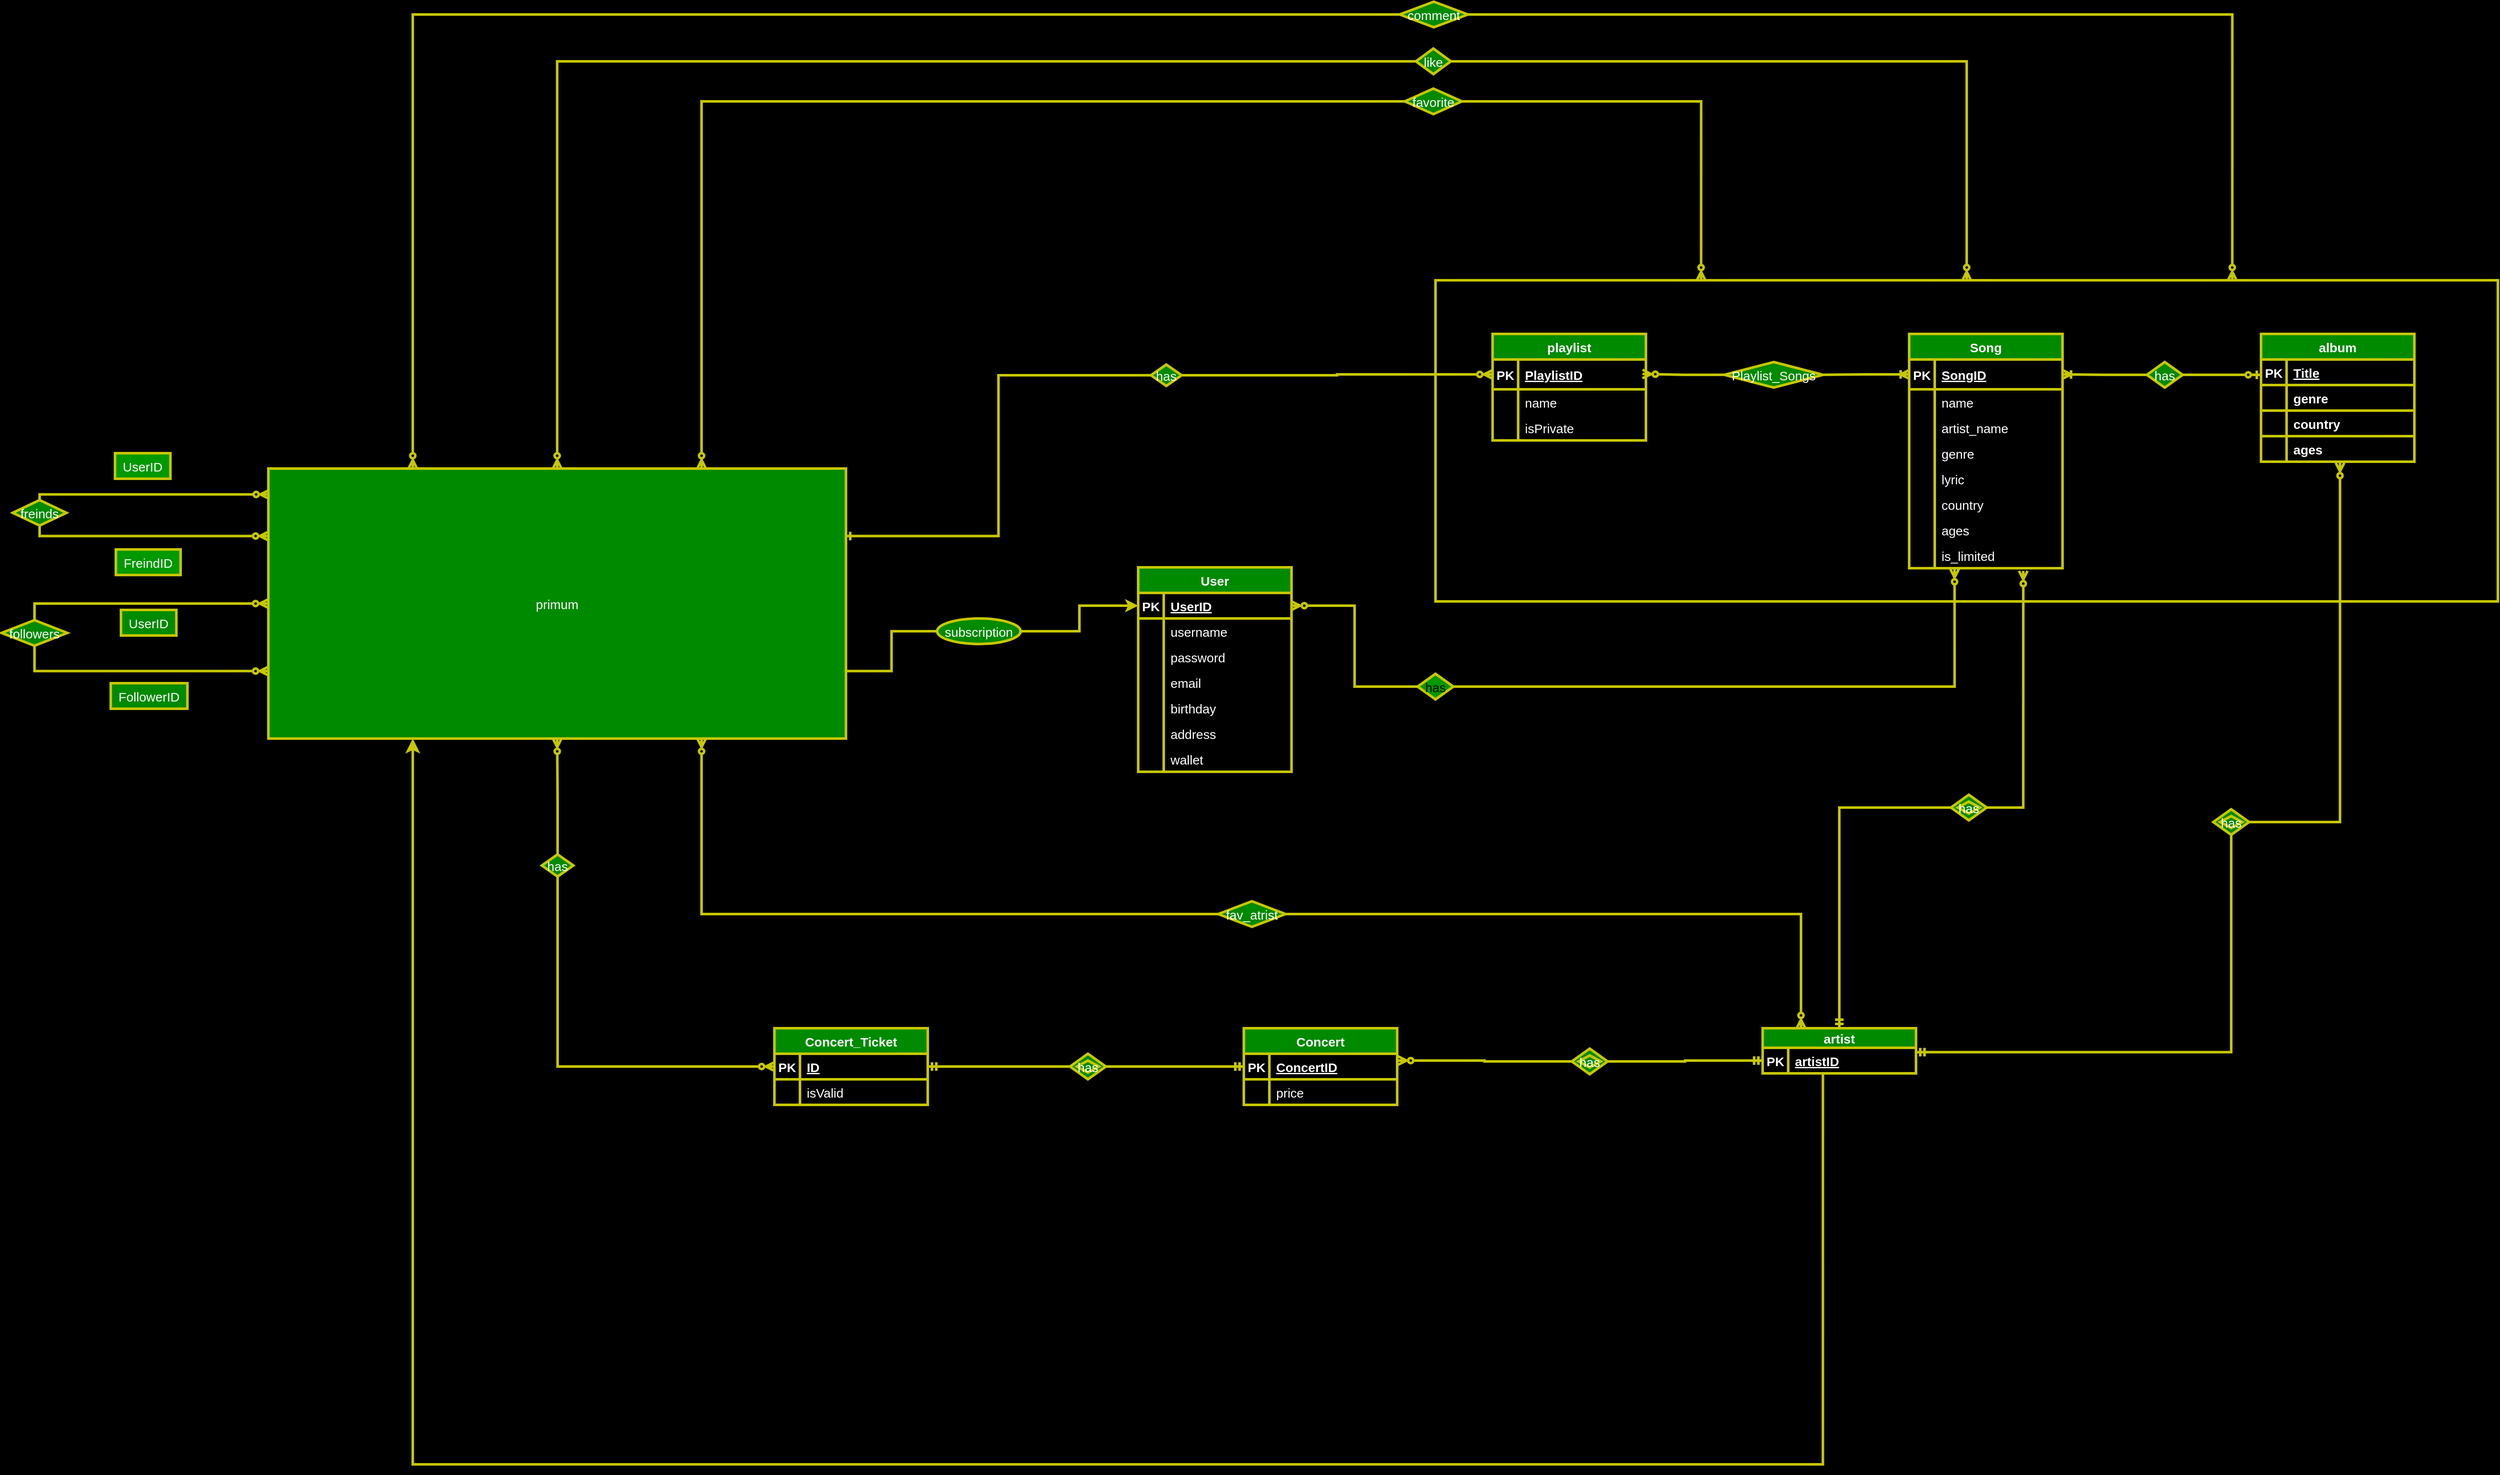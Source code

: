 <mxfile>
    <diagram name="Page-1" id="U3XyFL_ZbY4wMuc_LF6b">
        <mxGraphModel dx="4808" dy="2652" grid="0" gridSize="10" guides="0" tooltips="1" connect="1" arrows="1" fold="1" page="0" pageScale="1" pageWidth="827" pageHeight="583" background="#000000" math="0" shadow="0">
            <root>
                <mxCell id="0"/>
                <mxCell id="1" parent="0"/>
                <mxCell id="259" value="Entity" style="whiteSpace=wrap;html=1;align=center;rounded=0;labelBackgroundColor=none;labelBorderColor=none;comic=0;strokeWidth=3;fontFamily=Helvetica;fontSize=15;startSize=30;fillColor=none;fontStyle=1;strokeColor=#C7C700;fontColor=none;noLabel=1;" vertex="1" parent="1">
                    <mxGeometry x="888" y="202" width="1247" height="377" as="geometry"/>
                </mxCell>
                <mxCell id="fZQeGDUFqkQw0Y8u2uUr-1" value="User" style="shape=table;startSize=30;container=1;collapsible=1;childLayout=tableLayout;fixedRows=1;rowLines=0;fontStyle=1;align=center;resizeLast=1;labelBackgroundColor=none;fillColor=#008a00;strokeColor=#C7C700;fontColor=#ffffff;rounded=0;strokeWidth=3;swimlaneLine=1;fixDash=0;snapToPoint=0;comic=0;enumerate=0;backgroundOutline=0;fontSize=15;labelBorderColor=none;" parent="1" vertex="1">
                    <mxGeometry x="539" y="539" width="180" height="240" as="geometry">
                        <mxRectangle x="1050" y="610" width="70" height="30" as="alternateBounds"/>
                    </mxGeometry>
                </mxCell>
                <mxCell id="fZQeGDUFqkQw0Y8u2uUr-2" value="" style="shape=tableRow;horizontal=0;startSize=0;swimlaneHead=0;swimlaneBody=0;fillColor=none;collapsible=0;dropTarget=0;points=[[0,0.5],[1,0.5]];portConstraint=eastwest;top=0;left=0;right=0;bottom=1;labelBackgroundColor=none;strokeColor=#C7C700;fontColor=#FFFFFF;rounded=0;strokeWidth=3;swimlaneLine=1;fixDash=0;snapToPoint=0;comic=0;enumerate=0;backgroundOutline=0;fontSize=15;labelBorderColor=none;" parent="fZQeGDUFqkQw0Y8u2uUr-1" vertex="1">
                    <mxGeometry y="30" width="180" height="30" as="geometry"/>
                </mxCell>
                <mxCell id="fZQeGDUFqkQw0Y8u2uUr-3" value="PK" style="shape=partialRectangle;connectable=0;fillColor=none;top=0;left=0;bottom=0;right=0;fontStyle=1;overflow=hidden;labelBackgroundColor=none;strokeColor=#C7C700;fontColor=#FFFFFF;rounded=0;strokeWidth=3;swimlaneLine=1;fixDash=0;snapToPoint=0;comic=0;enumerate=0;backgroundOutline=0;fontSize=15;labelBorderColor=none;" parent="fZQeGDUFqkQw0Y8u2uUr-2" vertex="1">
                    <mxGeometry width="30" height="30" as="geometry">
                        <mxRectangle width="30" height="30" as="alternateBounds"/>
                    </mxGeometry>
                </mxCell>
                <mxCell id="fZQeGDUFqkQw0Y8u2uUr-4" value="UserID" style="shape=partialRectangle;connectable=0;fillColor=none;top=0;left=0;bottom=0;right=0;align=left;spacingLeft=6;fontStyle=5;overflow=hidden;labelBackgroundColor=none;strokeColor=#C7C700;fontColor=#FFFFFF;rounded=0;strokeWidth=3;swimlaneLine=1;fixDash=0;snapToPoint=0;comic=0;enumerate=0;backgroundOutline=0;fontSize=15;labelBorderColor=none;" parent="fZQeGDUFqkQw0Y8u2uUr-2" vertex="1">
                    <mxGeometry x="30" width="150" height="30" as="geometry">
                        <mxRectangle width="150" height="30" as="alternateBounds"/>
                    </mxGeometry>
                </mxCell>
                <mxCell id="fZQeGDUFqkQw0Y8u2uUr-5" value="" style="shape=tableRow;horizontal=0;startSize=0;swimlaneHead=0;swimlaneBody=0;fillColor=none;collapsible=0;dropTarget=0;points=[[0,0.5],[1,0.5]];portConstraint=eastwest;top=0;left=0;right=0;bottom=0;labelBackgroundColor=none;strokeColor=#C7C700;fontColor=#FFFFFF;rounded=0;strokeWidth=3;swimlaneLine=1;fixDash=0;snapToPoint=0;comic=0;enumerate=0;backgroundOutline=0;fontSize=15;labelBorderColor=none;" parent="fZQeGDUFqkQw0Y8u2uUr-1" vertex="1">
                    <mxGeometry y="60" width="180" height="30" as="geometry"/>
                </mxCell>
                <mxCell id="fZQeGDUFqkQw0Y8u2uUr-6" value="" style="shape=partialRectangle;connectable=0;fillColor=none;top=0;left=0;bottom=0;right=0;editable=1;overflow=hidden;labelBackgroundColor=none;strokeColor=#C7C700;fontColor=#FFFFFF;rounded=0;strokeWidth=3;swimlaneLine=1;fixDash=0;snapToPoint=0;comic=0;enumerate=0;backgroundOutline=0;fontSize=15;labelBorderColor=none;" parent="fZQeGDUFqkQw0Y8u2uUr-5" vertex="1">
                    <mxGeometry width="30" height="30" as="geometry">
                        <mxRectangle width="30" height="30" as="alternateBounds"/>
                    </mxGeometry>
                </mxCell>
                <mxCell id="fZQeGDUFqkQw0Y8u2uUr-7" value="username" style="shape=partialRectangle;connectable=0;fillColor=none;top=0;left=0;bottom=0;right=0;align=left;spacingLeft=6;overflow=hidden;labelBackgroundColor=none;strokeColor=#C7C700;fontColor=#FFFFFF;rounded=0;strokeWidth=3;swimlaneLine=1;fixDash=0;snapToPoint=0;comic=0;enumerate=0;backgroundOutline=0;fontSize=15;labelBorderColor=none;" parent="fZQeGDUFqkQw0Y8u2uUr-5" vertex="1">
                    <mxGeometry x="30" width="150" height="30" as="geometry">
                        <mxRectangle width="150" height="30" as="alternateBounds"/>
                    </mxGeometry>
                </mxCell>
                <mxCell id="fZQeGDUFqkQw0Y8u2uUr-8" value="" style="shape=tableRow;horizontal=0;startSize=0;swimlaneHead=0;swimlaneBody=0;fillColor=none;collapsible=0;dropTarget=0;points=[[0,0.5],[1,0.5]];portConstraint=eastwest;top=0;left=0;right=0;bottom=0;labelBackgroundColor=none;strokeColor=#C7C700;fontColor=#FFFFFF;rounded=0;strokeWidth=3;swimlaneLine=1;fixDash=0;snapToPoint=0;comic=0;enumerate=0;backgroundOutline=0;fontSize=15;labelBorderColor=none;" parent="fZQeGDUFqkQw0Y8u2uUr-1" vertex="1">
                    <mxGeometry y="90" width="180" height="30" as="geometry"/>
                </mxCell>
                <mxCell id="fZQeGDUFqkQw0Y8u2uUr-9" value="" style="shape=partialRectangle;connectable=0;fillColor=none;top=0;left=0;bottom=0;right=0;editable=1;overflow=hidden;labelBackgroundColor=none;strokeColor=#C7C700;fontColor=#FFFFFF;rounded=0;strokeWidth=3;swimlaneLine=1;fixDash=0;snapToPoint=0;comic=0;enumerate=0;backgroundOutline=0;fontSize=15;labelBorderColor=none;" parent="fZQeGDUFqkQw0Y8u2uUr-8" vertex="1">
                    <mxGeometry width="30" height="30" as="geometry">
                        <mxRectangle width="30" height="30" as="alternateBounds"/>
                    </mxGeometry>
                </mxCell>
                <mxCell id="fZQeGDUFqkQw0Y8u2uUr-10" value="password" style="shape=partialRectangle;connectable=0;fillColor=none;top=0;left=0;bottom=0;right=0;align=left;spacingLeft=6;overflow=hidden;labelBackgroundColor=none;strokeColor=#C7C700;fontColor=#FFFFFF;rounded=0;strokeWidth=3;swimlaneLine=1;fixDash=0;snapToPoint=0;comic=0;enumerate=0;backgroundOutline=0;fontSize=15;labelBorderColor=none;" parent="fZQeGDUFqkQw0Y8u2uUr-8" vertex="1">
                    <mxGeometry x="30" width="150" height="30" as="geometry">
                        <mxRectangle width="150" height="30" as="alternateBounds"/>
                    </mxGeometry>
                </mxCell>
                <mxCell id="fZQeGDUFqkQw0Y8u2uUr-11" value="" style="shape=tableRow;horizontal=0;startSize=0;swimlaneHead=0;swimlaneBody=0;fillColor=none;collapsible=0;dropTarget=0;points=[[0,0.5],[1,0.5]];portConstraint=eastwest;top=0;left=0;right=0;bottom=0;labelBackgroundColor=none;strokeColor=#C7C700;fontColor=#FFFFFF;rounded=0;strokeWidth=3;swimlaneLine=1;fixDash=0;snapToPoint=0;comic=0;enumerate=0;backgroundOutline=0;fontSize=15;labelBorderColor=none;" parent="fZQeGDUFqkQw0Y8u2uUr-1" vertex="1">
                    <mxGeometry y="120" width="180" height="30" as="geometry"/>
                </mxCell>
                <mxCell id="fZQeGDUFqkQw0Y8u2uUr-12" value="" style="shape=partialRectangle;connectable=0;fillColor=none;top=0;left=0;bottom=0;right=0;editable=1;overflow=hidden;labelBackgroundColor=none;strokeColor=#C7C700;fontColor=#FFFFFF;rounded=0;strokeWidth=3;swimlaneLine=1;fixDash=0;snapToPoint=0;comic=0;enumerate=0;backgroundOutline=0;fontSize=15;labelBorderColor=none;" parent="fZQeGDUFqkQw0Y8u2uUr-11" vertex="1">
                    <mxGeometry width="30" height="30" as="geometry">
                        <mxRectangle width="30" height="30" as="alternateBounds"/>
                    </mxGeometry>
                </mxCell>
                <mxCell id="fZQeGDUFqkQw0Y8u2uUr-13" value="email" style="shape=partialRectangle;connectable=0;fillColor=none;top=0;left=0;bottom=0;right=0;align=left;spacingLeft=6;overflow=hidden;labelBackgroundColor=none;strokeColor=#C7C700;fontColor=#FFFFFF;rounded=0;strokeWidth=3;swimlaneLine=1;fixDash=0;snapToPoint=0;comic=0;enumerate=0;backgroundOutline=0;fontSize=15;labelBorderColor=none;" parent="fZQeGDUFqkQw0Y8u2uUr-11" vertex="1">
                    <mxGeometry x="30" width="150" height="30" as="geometry">
                        <mxRectangle width="150" height="30" as="alternateBounds"/>
                    </mxGeometry>
                </mxCell>
                <mxCell id="fZQeGDUFqkQw0Y8u2uUr-14" value="" style="shape=tableRow;horizontal=0;startSize=0;swimlaneHead=0;swimlaneBody=0;fillColor=none;collapsible=0;dropTarget=0;points=[[0,0.5],[1,0.5]];portConstraint=eastwest;top=0;left=0;right=0;bottom=0;labelBackgroundColor=none;strokeColor=#C7C700;fontColor=#FFFFFF;rounded=0;strokeWidth=3;swimlaneLine=1;fixDash=0;snapToPoint=0;comic=0;enumerate=0;backgroundOutline=0;fontSize=15;labelBorderColor=none;" parent="fZQeGDUFqkQw0Y8u2uUr-1" vertex="1">
                    <mxGeometry y="150" width="180" height="30" as="geometry"/>
                </mxCell>
                <mxCell id="fZQeGDUFqkQw0Y8u2uUr-15" value="" style="shape=partialRectangle;connectable=0;fillColor=none;top=0;left=0;bottom=0;right=0;editable=1;overflow=hidden;labelBackgroundColor=none;strokeColor=#C7C700;fontColor=#FFFFFF;rounded=0;strokeWidth=3;swimlaneLine=1;fixDash=0;snapToPoint=0;comic=0;enumerate=0;backgroundOutline=0;fontSize=15;labelBorderColor=none;" parent="fZQeGDUFqkQw0Y8u2uUr-14" vertex="1">
                    <mxGeometry width="30" height="30" as="geometry">
                        <mxRectangle width="30" height="30" as="alternateBounds"/>
                    </mxGeometry>
                </mxCell>
                <mxCell id="fZQeGDUFqkQw0Y8u2uUr-16" value="birthday" style="shape=partialRectangle;connectable=0;fillColor=none;top=0;left=0;bottom=0;right=0;align=left;spacingLeft=6;overflow=hidden;labelBackgroundColor=none;strokeColor=#C7C700;fontColor=#FFFFFF;rounded=0;strokeWidth=3;swimlaneLine=1;fixDash=0;snapToPoint=0;comic=0;enumerate=0;backgroundOutline=0;fontSize=15;labelBorderColor=none;" parent="fZQeGDUFqkQw0Y8u2uUr-14" vertex="1">
                    <mxGeometry x="30" width="150" height="30" as="geometry">
                        <mxRectangle width="150" height="30" as="alternateBounds"/>
                    </mxGeometry>
                </mxCell>
                <mxCell id="fZQeGDUFqkQw0Y8u2uUr-17" value="" style="shape=tableRow;horizontal=0;startSize=0;swimlaneHead=0;swimlaneBody=0;fillColor=none;collapsible=0;dropTarget=0;points=[[0,0.5],[1,0.5]];portConstraint=eastwest;top=0;left=0;right=0;bottom=0;labelBackgroundColor=none;strokeColor=#C7C700;fontColor=#FFFFFF;rounded=0;strokeWidth=3;swimlaneLine=1;fixDash=0;snapToPoint=0;comic=0;enumerate=0;backgroundOutline=0;fontSize=15;labelBorderColor=none;" parent="fZQeGDUFqkQw0Y8u2uUr-1" vertex="1">
                    <mxGeometry y="180" width="180" height="30" as="geometry"/>
                </mxCell>
                <mxCell id="fZQeGDUFqkQw0Y8u2uUr-18" value="" style="shape=partialRectangle;connectable=0;fillColor=none;top=0;left=0;bottom=0;right=0;editable=1;overflow=hidden;labelBackgroundColor=none;strokeColor=#C7C700;fontColor=#FFFFFF;rounded=0;strokeWidth=3;swimlaneLine=1;fixDash=0;snapToPoint=0;comic=0;enumerate=0;backgroundOutline=0;fontSize=15;labelBorderColor=none;" parent="fZQeGDUFqkQw0Y8u2uUr-17" vertex="1">
                    <mxGeometry width="30" height="30" as="geometry">
                        <mxRectangle width="30" height="30" as="alternateBounds"/>
                    </mxGeometry>
                </mxCell>
                <mxCell id="fZQeGDUFqkQw0Y8u2uUr-19" value="address" style="shape=partialRectangle;connectable=0;fillColor=none;top=0;left=0;bottom=0;right=0;align=left;spacingLeft=6;overflow=hidden;labelBackgroundColor=none;strokeColor=#C7C700;fontColor=#FFFFFF;rounded=0;strokeWidth=3;swimlaneLine=1;fixDash=0;snapToPoint=0;comic=0;enumerate=0;backgroundOutline=0;fontSize=15;labelBorderColor=none;" parent="fZQeGDUFqkQw0Y8u2uUr-17" vertex="1">
                    <mxGeometry x="30" width="150" height="30" as="geometry">
                        <mxRectangle width="150" height="30" as="alternateBounds"/>
                    </mxGeometry>
                </mxCell>
                <mxCell id="OFqDbIYOe_2my_a9MHT3-129" value="" style="shape=tableRow;horizontal=0;startSize=0;swimlaneHead=0;swimlaneBody=0;fillColor=none;collapsible=0;dropTarget=0;points=[[0,0.5],[1,0.5]];portConstraint=eastwest;top=0;left=0;right=0;bottom=0;labelBackgroundColor=none;strokeColor=#C7C700;fontColor=#FFFFFF;rounded=0;strokeWidth=3;swimlaneLine=1;fixDash=0;snapToPoint=0;comic=0;enumerate=0;backgroundOutline=0;fontSize=15;labelBorderColor=none;" parent="fZQeGDUFqkQw0Y8u2uUr-1" vertex="1">
                    <mxGeometry y="210" width="180" height="30" as="geometry"/>
                </mxCell>
                <mxCell id="OFqDbIYOe_2my_a9MHT3-130" value="" style="shape=partialRectangle;connectable=0;fillColor=none;top=0;left=0;bottom=0;right=0;editable=1;overflow=hidden;labelBackgroundColor=none;strokeColor=#C7C700;fontColor=#FFFFFF;rounded=0;strokeWidth=3;swimlaneLine=1;fixDash=0;snapToPoint=0;comic=0;enumerate=0;backgroundOutline=0;fontSize=15;labelBorderColor=none;" parent="OFqDbIYOe_2my_a9MHT3-129" vertex="1">
                    <mxGeometry width="30" height="30" as="geometry">
                        <mxRectangle width="30" height="30" as="alternateBounds"/>
                    </mxGeometry>
                </mxCell>
                <mxCell id="OFqDbIYOe_2my_a9MHT3-131" value="wallet" style="shape=partialRectangle;connectable=0;fillColor=none;top=0;left=0;bottom=0;right=0;align=left;spacingLeft=6;overflow=hidden;labelBackgroundColor=none;strokeColor=#C7C700;fontColor=#FFFFFF;rounded=0;strokeWidth=3;swimlaneLine=1;fixDash=0;snapToPoint=0;comic=0;enumerate=0;backgroundOutline=0;fontSize=15;labelBorderColor=none;" parent="OFqDbIYOe_2my_a9MHT3-129" vertex="1">
                    <mxGeometry x="30" width="150" height="30" as="geometry">
                        <mxRectangle width="150" height="30" as="alternateBounds"/>
                    </mxGeometry>
                </mxCell>
                <mxCell id="OFqDbIYOe_2my_a9MHT3-4" value="freinds" style="rhombus;labelBackgroundColor=none;fillColor=#008a00;strokeColor=#C7C700;fontColor=#ffffff;rounded=0;strokeWidth=3;swimlaneLine=1;fixDash=0;snapToPoint=0;comic=0;enumerate=0;backgroundOutline=0;fontSize=15;labelBorderColor=none;direction=north;" parent="1" vertex="1">
                    <mxGeometry x="-782" y="460" width="63" height="30" as="geometry"/>
                </mxCell>
                <mxCell id="OFqDbIYOe_2my_a9MHT3-5" value="" style="endArrow=ERzeroToMany;rounded=0;labelBackgroundColor=none;strokeColor=#C7C700;fontColor=#FFFFFF;edgeStyle=orthogonalEdgeStyle;exitX=0;exitY=0.5;exitDx=0;exitDy=0;endFill=0;entryX=0;entryY=0.25;entryDx=0;entryDy=0;strokeWidth=3;swimlaneLine=1;fixDash=0;snapToPoint=0;comic=0;enumerate=0;backgroundOutline=0;fontSize=15;labelBorderColor=none;" parent="1" source="OFqDbIYOe_2my_a9MHT3-4" target="VhpyAEORnqDmUM4WeILP-2" edge="1">
                    <mxGeometry width="50" height="50" relative="1" as="geometry">
                        <mxPoint x="-66" y="968" as="sourcePoint"/>
                        <mxPoint x="197" y="1032.2" as="targetPoint"/>
                    </mxGeometry>
                </mxCell>
                <mxCell id="OFqDbIYOe_2my_a9MHT3-7" value="UserID" style="text;align=center;verticalAlign=middle;rounded=0;labelBackgroundColor=none;fontColor=#FFFFFF;fillColor=#009900;strokeColor=#C7C700;strokeWidth=3;swimlaneLine=1;fixDash=0;snapToPoint=0;comic=0;enumerate=0;backgroundOutline=0;fontSize=15;labelBorderColor=none;" parent="1" vertex="1">
                    <mxGeometry x="-662" y="405" width="65" height="30" as="geometry"/>
                </mxCell>
                <mxCell id="OFqDbIYOe_2my_a9MHT3-8" value="" style="endArrow=ERzeroToMany;rounded=0;labelBackgroundColor=none;strokeColor=#C7C700;fontColor=#FFFFFF;edgeStyle=orthogonalEdgeStyle;endFill=0;exitX=1;exitY=0.5;exitDx=0;exitDy=0;entryX=0.001;entryY=0.096;entryDx=0;entryDy=0;entryPerimeter=0;strokeWidth=3;swimlaneLine=1;fixDash=0;snapToPoint=0;comic=0;enumerate=0;backgroundOutline=0;fontSize=15;labelBorderColor=none;" parent="1" source="OFqDbIYOe_2my_a9MHT3-4" target="VhpyAEORnqDmUM4WeILP-2" edge="1">
                    <mxGeometry width="50" height="50" relative="1" as="geometry">
                        <mxPoint x="-297" y="879" as="sourcePoint"/>
                        <mxPoint x="-215" y="940" as="targetPoint"/>
                        <Array as="points">
                            <mxPoint x="-750" y="453"/>
                        </Array>
                    </mxGeometry>
                </mxCell>
                <mxCell id="OFqDbIYOe_2my_a9MHT3-10" value="FreindID" style="text;align=center;verticalAlign=middle;rounded=0;labelBackgroundColor=none;fontColor=#FFFFFF;fillColor=#009900;strokeColor=#C7C700;strokeWidth=3;swimlaneLine=1;fixDash=0;snapToPoint=0;comic=0;enumerate=0;backgroundOutline=0;fontSize=15;labelBorderColor=none;" parent="1" vertex="1">
                    <mxGeometry x="-661" y="518" width="76" height="30" as="geometry"/>
                </mxCell>
                <mxCell id="OFqDbIYOe_2my_a9MHT3-11" value="followers" style="rhombus;labelBackgroundColor=none;fillColor=#008a00;strokeColor=#C7C700;fontColor=#ffffff;rounded=0;strokeWidth=3;swimlaneLine=1;fixDash=0;snapToPoint=0;comic=0;enumerate=0;backgroundOutline=0;fontSize=15;labelBorderColor=none;direction=south;" parent="1" vertex="1">
                    <mxGeometry x="-795" y="601" width="77" height="30" as="geometry"/>
                </mxCell>
                <mxCell id="OFqDbIYOe_2my_a9MHT3-14" value="" style="endArrow=ERzeroToMany;rounded=0;labelBackgroundColor=none;strokeColor=#C7C700;fontColor=#FFFFFF;edgeStyle=orthogonalEdgeStyle;endFill=0;exitX=1;exitY=0.5;exitDx=0;exitDy=0;strokeWidth=3;swimlaneLine=1;fixDash=0;snapToPoint=0;comic=0;enumerate=0;backgroundOutline=0;fontSize=15;labelBorderColor=none;entryX=0;entryY=0.75;entryDx=0;entryDy=0;" parent="1" source="OFqDbIYOe_2my_a9MHT3-11" target="VhpyAEORnqDmUM4WeILP-2" edge="1">
                    <mxGeometry width="50" height="50" relative="1" as="geometry">
                        <mxPoint x="440.2" y="580.4" as="sourcePoint"/>
                        <mxPoint x="-330" y="954" as="targetPoint"/>
                        <Array as="points">
                            <mxPoint x="-757" y="661"/>
                        </Array>
                    </mxGeometry>
                </mxCell>
                <mxCell id="OFqDbIYOe_2my_a9MHT3-15" value="UserID" style="text;align=center;verticalAlign=middle;rounded=0;labelBackgroundColor=none;fontColor=#ffffff;fillColor=#008a00;strokeColor=#C7C700;strokeWidth=3;swimlaneLine=1;fixDash=0;snapToPoint=0;comic=0;enumerate=0;backgroundOutline=0;fontSize=15;labelBorderColor=none;" parent="1" vertex="1">
                    <mxGeometry x="-655" y="589" width="65" height="30" as="geometry"/>
                </mxCell>
                <mxCell id="OFqDbIYOe_2my_a9MHT3-17" value="" style="endArrow=ERzeroToMany;rounded=0;labelBackgroundColor=none;strokeColor=#C7C700;fontColor=#FFFFFF;edgeStyle=orthogonalEdgeStyle;endFill=0;entryX=0;entryY=0.5;entryDx=0;entryDy=0;exitX=0;exitY=0.5;exitDx=0;exitDy=0;strokeWidth=3;swimlaneLine=1;fixDash=0;snapToPoint=0;comic=0;enumerate=0;backgroundOutline=0;fontSize=15;labelBorderColor=none;" parent="1" source="OFqDbIYOe_2my_a9MHT3-11" target="VhpyAEORnqDmUM4WeILP-2" edge="1">
                    <mxGeometry width="50" height="50" relative="1" as="geometry">
                        <mxPoint x="78" y="985" as="sourcePoint"/>
                        <mxPoint x="596" y="673" as="targetPoint"/>
                    </mxGeometry>
                </mxCell>
                <mxCell id="OFqDbIYOe_2my_a9MHT3-18" value="FollowerID" style="text;align=center;verticalAlign=middle;rounded=0;labelBackgroundColor=none;fontColor=#ffffff;fillColor=#008a00;strokeColor=#C7C700;strokeWidth=3;swimlaneLine=1;fixDash=0;snapToPoint=0;comic=0;enumerate=0;backgroundOutline=0;fontSize=15;labelBorderColor=none;" parent="1" vertex="1">
                    <mxGeometry x="-667" y="675" width="90" height="30" as="geometry"/>
                </mxCell>
                <mxCell id="66" value="" style="edgeStyle=orthogonalEdgeStyle;shape=connector;rounded=0;exitX=0.5;exitY=0;exitDx=0;exitDy=0;labelBackgroundColor=none;strokeColor=#C7C700;fontFamily=Helvetica;fontSize=15;fontColor=#FFFFFF;endArrow=none;endFill=0;fillColor=#A8DADC;entryX=0;entryY=0.5;entryDx=0;entryDy=0;startArrow=ERmandOne;startFill=0;strokeWidth=3;swimlaneLine=1;fixDash=0;snapToPoint=0;comic=0;enumerate=0;backgroundOutline=0;labelBorderColor=none;entryPerimeter=0;" parent="1" source="OFqDbIYOe_2my_a9MHT3-49" target="64" edge="1">
                    <mxGeometry relative="1" as="geometry">
                        <mxPoint x="1346.0" y="772.0" as="targetPoint"/>
                    </mxGeometry>
                </mxCell>
                <mxCell id="OFqDbIYOe_2my_a9MHT3-49" value="artist" style="shape=table;startSize=23;container=1;collapsible=1;childLayout=tableLayout;fixedRows=1;rowLines=0;fontStyle=1;align=center;resizeLast=1;strokeColor=#C7C700;fontColor=#ffffff;fillColor=#008a00;labelBackgroundColor=none;rounded=0;strokeWidth=3;swimlaneLine=1;fixDash=0;snapToPoint=0;comic=0;enumerate=0;backgroundOutline=0;fontSize=15;labelBorderColor=none;" parent="1" vertex="1">
                    <mxGeometry x="1272" y="1080" width="180" height="53" as="geometry"/>
                </mxCell>
                <mxCell id="OFqDbIYOe_2my_a9MHT3-50" value="" style="shape=tableRow;horizontal=0;startSize=0;swimlaneHead=0;swimlaneBody=0;fillColor=none;collapsible=0;dropTarget=0;points=[[0,0.5],[1,0.5]];portConstraint=eastwest;top=0;left=0;right=0;bottom=1;strokeColor=#C7C700;fontColor=#FFFFFF;labelBackgroundColor=none;rounded=0;strokeWidth=3;swimlaneLine=1;fixDash=0;snapToPoint=0;comic=0;enumerate=0;backgroundOutline=0;fontSize=15;labelBorderColor=none;" parent="OFqDbIYOe_2my_a9MHT3-49" vertex="1">
                    <mxGeometry y="23" width="180" height="30" as="geometry"/>
                </mxCell>
                <mxCell id="OFqDbIYOe_2my_a9MHT3-51" value="PK" style="shape=partialRectangle;connectable=0;fillColor=none;top=0;left=0;bottom=0;right=0;fontStyle=1;overflow=hidden;strokeColor=#C7C700;fontColor=#FFFFFF;labelBackgroundColor=none;rounded=0;strokeWidth=3;swimlaneLine=1;fixDash=0;snapToPoint=0;comic=0;enumerate=0;backgroundOutline=0;fontSize=15;labelBorderColor=none;" parent="OFqDbIYOe_2my_a9MHT3-50" vertex="1">
                    <mxGeometry width="30" height="30" as="geometry">
                        <mxRectangle width="30" height="30" as="alternateBounds"/>
                    </mxGeometry>
                </mxCell>
                <mxCell id="OFqDbIYOe_2my_a9MHT3-52" value="artistID" style="shape=partialRectangle;connectable=0;fillColor=none;top=0;left=0;bottom=0;right=0;align=left;spacingLeft=6;fontStyle=5;overflow=hidden;strokeColor=#C7C700;fontColor=#FFFFFF;labelBackgroundColor=none;rounded=0;strokeWidth=3;swimlaneLine=1;fixDash=0;snapToPoint=0;comic=0;enumerate=0;backgroundOutline=0;fontSize=15;labelBorderColor=none;" parent="OFqDbIYOe_2my_a9MHT3-50" vertex="1">
                    <mxGeometry x="30" width="150" height="30" as="geometry">
                        <mxRectangle width="150" height="30" as="alternateBounds"/>
                    </mxGeometry>
                </mxCell>
                <mxCell id="OFqDbIYOe_2my_a9MHT3-81" value="Concert" style="shape=table;startSize=30;container=1;collapsible=1;childLayout=tableLayout;fixedRows=1;rowLines=0;fontStyle=1;align=center;resizeLast=1;strokeColor=#C7C700;fontColor=#ffffff;fillColor=#008a00;labelBackgroundColor=none;rounded=0;perimeterSpacing=1;strokeWidth=3;swimlaneLine=1;fixDash=0;snapToPoint=0;comic=0;enumerate=0;backgroundOutline=0;fontSize=15;labelBorderColor=none;" parent="1" vertex="1">
                    <mxGeometry x="663" y="1080" width="180" height="90" as="geometry"/>
                </mxCell>
                <mxCell id="OFqDbIYOe_2my_a9MHT3-82" value="" style="shape=tableRow;horizontal=0;startSize=0;swimlaneHead=0;swimlaneBody=0;fillColor=none;collapsible=0;dropTarget=0;points=[[0,0.5],[1,0.5]];portConstraint=eastwest;top=0;left=0;right=0;bottom=1;strokeColor=#C7C700;fontColor=#FFFFFF;labelBackgroundColor=none;rounded=0;strokeWidth=3;swimlaneLine=1;fixDash=0;snapToPoint=0;comic=0;enumerate=0;backgroundOutline=0;fontSize=15;labelBorderColor=none;" parent="OFqDbIYOe_2my_a9MHT3-81" vertex="1">
                    <mxGeometry y="30" width="180" height="30" as="geometry"/>
                </mxCell>
                <mxCell id="OFqDbIYOe_2my_a9MHT3-83" value="PK" style="shape=partialRectangle;connectable=0;fillColor=none;top=0;left=0;bottom=0;right=0;fontStyle=1;overflow=hidden;strokeColor=#C7C700;fontColor=#FFFFFF;labelBackgroundColor=none;rounded=0;strokeWidth=3;swimlaneLine=1;fixDash=0;snapToPoint=0;comic=0;enumerate=0;backgroundOutline=0;fontSize=15;labelBorderColor=none;" parent="OFqDbIYOe_2my_a9MHT3-82" vertex="1">
                    <mxGeometry width="30" height="30" as="geometry">
                        <mxRectangle width="30" height="30" as="alternateBounds"/>
                    </mxGeometry>
                </mxCell>
                <mxCell id="OFqDbIYOe_2my_a9MHT3-84" value="ConcertID" style="shape=partialRectangle;connectable=0;fillColor=none;top=0;left=0;bottom=0;right=0;align=left;spacingLeft=6;fontStyle=5;overflow=hidden;strokeColor=#C7C700;fontColor=#FFFFFF;labelBackgroundColor=none;rounded=0;strokeWidth=3;swimlaneLine=1;fixDash=0;snapToPoint=0;comic=0;enumerate=0;backgroundOutline=0;fontSize=15;labelBorderColor=none;" parent="OFqDbIYOe_2my_a9MHT3-82" vertex="1">
                    <mxGeometry x="30" width="150" height="30" as="geometry">
                        <mxRectangle width="150" height="30" as="alternateBounds"/>
                    </mxGeometry>
                </mxCell>
                <mxCell id="OFqDbIYOe_2my_a9MHT3-88" value="" style="shape=tableRow;horizontal=0;startSize=0;swimlaneHead=0;swimlaneBody=0;fillColor=none;collapsible=0;dropTarget=0;points=[[0,0.5],[1,0.5]];portConstraint=eastwest;top=0;left=0;right=0;bottom=0;strokeColor=#C7C700;fontColor=#FFFFFF;labelBackgroundColor=none;rounded=0;strokeWidth=3;swimlaneLine=1;fixDash=0;snapToPoint=0;comic=0;enumerate=0;backgroundOutline=0;fontSize=15;labelBorderColor=none;" parent="OFqDbIYOe_2my_a9MHT3-81" vertex="1">
                    <mxGeometry y="60" width="180" height="30" as="geometry"/>
                </mxCell>
                <mxCell id="OFqDbIYOe_2my_a9MHT3-89" value="" style="shape=partialRectangle;connectable=0;fillColor=none;top=0;left=0;bottom=0;right=0;editable=1;overflow=hidden;strokeColor=#C7C700;fontColor=#FFFFFF;labelBackgroundColor=none;rounded=0;strokeWidth=3;swimlaneLine=1;fixDash=0;snapToPoint=0;comic=0;enumerate=0;backgroundOutline=0;fontSize=15;labelBorderColor=none;" parent="OFqDbIYOe_2my_a9MHT3-88" vertex="1">
                    <mxGeometry width="30" height="30" as="geometry">
                        <mxRectangle width="30" height="30" as="alternateBounds"/>
                    </mxGeometry>
                </mxCell>
                <mxCell id="OFqDbIYOe_2my_a9MHT3-90" value="price" style="shape=partialRectangle;connectable=0;fillColor=none;top=0;left=0;bottom=0;right=0;align=left;spacingLeft=6;overflow=hidden;strokeColor=#C7C700;fontColor=#FFFFFF;labelBackgroundColor=none;rounded=0;strokeWidth=3;swimlaneLine=1;fixDash=0;snapToPoint=0;comic=0;enumerate=0;backgroundOutline=0;fontSize=15;labelBorderColor=none;" parent="OFqDbIYOe_2my_a9MHT3-88" vertex="1">
                    <mxGeometry x="30" width="150" height="30" as="geometry">
                        <mxRectangle width="150" height="30" as="alternateBounds"/>
                    </mxGeometry>
                </mxCell>
                <mxCell id="OFqDbIYOe_2my_a9MHT3-108" value="album" style="shape=table;startSize=30;container=1;collapsible=1;childLayout=tableLayout;fixedRows=1;rowLines=0;fontStyle=1;align=center;resizeLast=1;labelBackgroundColor=none;shadow=1;rounded=0;fillColor=#008a00;fontColor=#ffffff;strokeColor=#C7C700;strokeWidth=3;swimlaneLine=1;fixDash=0;snapToPoint=0;comic=0;enumerate=0;backgroundOutline=0;fontSize=15;labelBorderColor=none;" parent="1" vertex="1">
                    <mxGeometry x="1857" y="265" width="180" height="150" as="geometry">
                        <mxRectangle x="1670" y="430" width="70" height="30" as="alternateBounds"/>
                    </mxGeometry>
                </mxCell>
                <mxCell id="OFqDbIYOe_2my_a9MHT3-109" value="" style="shape=tableRow;horizontal=0;startSize=0;swimlaneHead=0;swimlaneBody=0;fillColor=none;collapsible=0;dropTarget=0;points=[[0,0.5],[1,0.5]];portConstraint=eastwest;top=0;left=0;right=0;bottom=1;strokeColor=#C7C700;fontColor=#FFFFFF;labelBackgroundColor=none;rounded=0;strokeWidth=3;swimlaneLine=1;fixDash=0;snapToPoint=0;comic=0;enumerate=0;backgroundOutline=0;fontSize=15;labelBorderColor=none;" parent="OFqDbIYOe_2my_a9MHT3-108" vertex="1">
                    <mxGeometry y="30" width="180" height="30" as="geometry"/>
                </mxCell>
                <mxCell id="OFqDbIYOe_2my_a9MHT3-110" value="PK" style="shape=partialRectangle;connectable=0;fillColor=none;top=0;left=0;bottom=0;right=0;fontStyle=1;overflow=hidden;strokeColor=#C7C700;fontColor=#FFFFFF;labelBackgroundColor=none;rounded=0;strokeWidth=3;swimlaneLine=1;fixDash=0;snapToPoint=0;comic=0;enumerate=0;backgroundOutline=0;fontSize=15;labelBorderColor=none;" parent="OFqDbIYOe_2my_a9MHT3-109" vertex="1">
                    <mxGeometry width="30" height="30" as="geometry">
                        <mxRectangle width="30" height="30" as="alternateBounds"/>
                    </mxGeometry>
                </mxCell>
                <mxCell id="OFqDbIYOe_2my_a9MHT3-111" value="Title" style="shape=partialRectangle;connectable=0;fillColor=none;top=0;left=0;bottom=0;right=0;align=left;spacingLeft=6;fontStyle=5;overflow=hidden;strokeColor=#C7C700;fontColor=#FFFFFF;labelBackgroundColor=none;rounded=0;strokeWidth=3;swimlaneLine=1;fixDash=0;snapToPoint=0;comic=0;enumerate=0;backgroundOutline=0;fontSize=15;labelBorderColor=none;" parent="OFqDbIYOe_2my_a9MHT3-109" vertex="1">
                    <mxGeometry x="30" width="150" height="30" as="geometry">
                        <mxRectangle width="150" height="30" as="alternateBounds"/>
                    </mxGeometry>
                </mxCell>
                <mxCell id="13" value="" style="shape=tableRow;horizontal=0;startSize=0;swimlaneHead=0;swimlaneBody=0;fillColor=none;collapsible=0;dropTarget=0;points=[[0,0.5],[1,0.5]];portConstraint=eastwest;top=0;left=0;right=0;bottom=1;strokeColor=#C7C700;fontColor=#FFFFFF;labelBackgroundColor=none;rounded=0;strokeWidth=3;swimlaneLine=1;fixDash=0;snapToPoint=0;comic=0;enumerate=0;backgroundOutline=0;fontSize=15;labelBorderColor=none;" parent="OFqDbIYOe_2my_a9MHT3-108" vertex="1">
                    <mxGeometry y="60" width="180" height="30" as="geometry"/>
                </mxCell>
                <mxCell id="14" value="" style="shape=partialRectangle;connectable=0;fillColor=none;top=0;left=0;bottom=0;right=0;fontStyle=1;overflow=hidden;strokeColor=#C7C700;fontColor=#FFFFFF;labelBackgroundColor=none;rounded=0;strokeWidth=3;swimlaneLine=1;fixDash=0;snapToPoint=0;comic=0;enumerate=0;backgroundOutline=0;fontSize=15;labelBorderColor=none;" parent="13" vertex="1">
                    <mxGeometry width="30" height="30" as="geometry">
                        <mxRectangle width="30" height="30" as="alternateBounds"/>
                    </mxGeometry>
                </mxCell>
                <mxCell id="15" value="genre" style="shape=partialRectangle;connectable=0;fillColor=none;top=0;left=0;bottom=0;right=0;align=left;spacingLeft=6;fontStyle=1;overflow=hidden;strokeColor=#C7C700;fontColor=#FFFFFF;labelBackgroundColor=none;rounded=0;strokeWidth=3;swimlaneLine=1;fixDash=0;snapToPoint=0;comic=0;enumerate=0;backgroundOutline=0;fontSize=15;labelBorderColor=none;" parent="13" vertex="1">
                    <mxGeometry x="30" width="150" height="30" as="geometry">
                        <mxRectangle width="150" height="30" as="alternateBounds"/>
                    </mxGeometry>
                </mxCell>
                <mxCell id="10" value="" style="shape=tableRow;horizontal=0;startSize=0;swimlaneHead=0;swimlaneBody=0;fillColor=none;collapsible=0;dropTarget=0;points=[[0,0.5],[1,0.5]];portConstraint=eastwest;top=0;left=0;right=0;bottom=1;strokeColor=#C7C700;fontColor=#FFFFFF;labelBackgroundColor=none;rounded=0;strokeWidth=3;swimlaneLine=1;fixDash=0;snapToPoint=0;comic=0;enumerate=0;backgroundOutline=0;fontSize=15;labelBorderColor=none;" parent="OFqDbIYOe_2my_a9MHT3-108" vertex="1">
                    <mxGeometry y="90" width="180" height="30" as="geometry"/>
                </mxCell>
                <mxCell id="11" value="" style="shape=partialRectangle;connectable=0;fillColor=none;top=0;left=0;bottom=0;right=0;fontStyle=1;overflow=hidden;strokeColor=#C7C700;fontColor=#FFFFFF;labelBackgroundColor=none;rounded=0;strokeWidth=3;swimlaneLine=1;fixDash=0;snapToPoint=0;comic=0;enumerate=0;backgroundOutline=0;fontSize=15;labelBorderColor=none;" parent="10" vertex="1">
                    <mxGeometry width="30" height="30" as="geometry">
                        <mxRectangle width="30" height="30" as="alternateBounds"/>
                    </mxGeometry>
                </mxCell>
                <mxCell id="12" value="country" style="shape=partialRectangle;connectable=0;fillColor=none;top=0;left=0;bottom=0;right=0;align=left;spacingLeft=6;fontStyle=1;overflow=hidden;strokeColor=#C7C700;fontColor=#FFFFFF;labelBackgroundColor=none;rounded=0;strokeWidth=3;swimlaneLine=1;fixDash=0;snapToPoint=0;comic=0;enumerate=0;backgroundOutline=0;fontSize=15;labelBorderColor=none;" parent="10" vertex="1">
                    <mxGeometry x="30" width="150" height="30" as="geometry">
                        <mxRectangle width="150" height="30" as="alternateBounds"/>
                    </mxGeometry>
                </mxCell>
                <mxCell id="19" value="" style="shape=tableRow;horizontal=0;startSize=0;swimlaneHead=0;swimlaneBody=0;fillColor=none;collapsible=0;dropTarget=0;points=[[0,0.5],[1,0.5]];portConstraint=eastwest;top=0;left=0;right=0;bottom=1;strokeColor=#C7C700;fontColor=#FFFFFF;labelBackgroundColor=none;rounded=0;strokeWidth=3;swimlaneLine=1;fixDash=0;snapToPoint=0;comic=0;enumerate=0;backgroundOutline=0;fontSize=15;labelBorderColor=none;" parent="OFqDbIYOe_2my_a9MHT3-108" vertex="1">
                    <mxGeometry y="120" width="180" height="30" as="geometry"/>
                </mxCell>
                <mxCell id="20" value="" style="shape=partialRectangle;connectable=0;fillColor=none;top=0;left=0;bottom=0;right=0;fontStyle=1;overflow=hidden;strokeColor=#C7C700;fontColor=#FFFFFF;labelBackgroundColor=none;rounded=0;strokeWidth=3;swimlaneLine=1;fixDash=0;snapToPoint=0;comic=0;enumerate=0;backgroundOutline=0;fontSize=15;labelBorderColor=none;" parent="19" vertex="1">
                    <mxGeometry width="30" height="30" as="geometry">
                        <mxRectangle width="30" height="30" as="alternateBounds"/>
                    </mxGeometry>
                </mxCell>
                <mxCell id="21" value="ages" style="shape=partialRectangle;connectable=0;fillColor=none;top=0;left=0;bottom=0;right=0;align=left;spacingLeft=6;fontStyle=1;overflow=hidden;strokeColor=#C7C700;fontColor=#FFFFFF;labelBackgroundColor=none;rounded=0;strokeWidth=3;swimlaneLine=1;fixDash=0;snapToPoint=0;comic=0;enumerate=0;backgroundOutline=0;fontSize=15;labelBorderColor=none;" parent="19" vertex="1">
                    <mxGeometry x="30" width="150" height="30" as="geometry">
                        <mxRectangle width="150" height="30" as="alternateBounds"/>
                    </mxGeometry>
                </mxCell>
                <mxCell id="OFqDbIYOe_2my_a9MHT3-62" value="Song" style="shape=table;startSize=30;container=1;collapsible=1;childLayout=tableLayout;fixedRows=1;rowLines=0;fontStyle=1;align=center;resizeLast=1;strokeColor=#C7C700;fontColor=#ffffff;fillColor=#008a00;labelBackgroundColor=none;rounded=0;strokeWidth=3;swimlaneLine=1;fixDash=0;snapToPoint=0;comic=0;enumerate=0;backgroundOutline=0;fontSize=15;labelBorderColor=none;" parent="1" vertex="1">
                    <mxGeometry x="1444" y="265" width="180" height="275" as="geometry"/>
                </mxCell>
                <mxCell id="OFqDbIYOe_2my_a9MHT3-63" value="" style="shape=tableRow;horizontal=0;startSize=0;swimlaneHead=0;swimlaneBody=0;fillColor=none;collapsible=0;dropTarget=0;points=[[0,0.5],[1,0.5]];portConstraint=eastwest;top=0;left=0;right=0;bottom=1;strokeColor=#C7C700;fontColor=#FFFFFF;labelBackgroundColor=none;rounded=0;strokeWidth=3;swimlaneLine=1;fixDash=0;snapToPoint=0;comic=0;enumerate=0;backgroundOutline=0;fontSize=15;labelBorderColor=none;" parent="OFqDbIYOe_2my_a9MHT3-62" vertex="1">
                    <mxGeometry y="30" width="180" height="35" as="geometry"/>
                </mxCell>
                <mxCell id="OFqDbIYOe_2my_a9MHT3-64" value="PK" style="shape=partialRectangle;connectable=0;fillColor=none;top=0;left=0;bottom=0;right=0;fontStyle=1;overflow=hidden;strokeColor=#C7C700;fontColor=#FFFFFF;labelBackgroundColor=none;rounded=0;strokeWidth=3;swimlaneLine=1;fixDash=0;snapToPoint=0;comic=0;enumerate=0;backgroundOutline=0;fontSize=15;labelBorderColor=none;" parent="OFqDbIYOe_2my_a9MHT3-63" vertex="1">
                    <mxGeometry width="30" height="35" as="geometry">
                        <mxRectangle width="30" height="35" as="alternateBounds"/>
                    </mxGeometry>
                </mxCell>
                <mxCell id="OFqDbIYOe_2my_a9MHT3-65" value="SongID" style="shape=partialRectangle;connectable=0;fillColor=none;top=0;left=0;bottom=0;right=0;align=left;spacingLeft=6;fontStyle=5;overflow=hidden;strokeColor=#C7C700;fontColor=#FFFFFF;labelBackgroundColor=none;rounded=0;strokeWidth=3;swimlaneLine=1;fixDash=0;snapToPoint=0;comic=0;enumerate=0;backgroundOutline=0;fontSize=15;labelBorderColor=none;" parent="OFqDbIYOe_2my_a9MHT3-63" vertex="1">
                    <mxGeometry x="30" width="150" height="35" as="geometry">
                        <mxRectangle width="150" height="35" as="alternateBounds"/>
                    </mxGeometry>
                </mxCell>
                <mxCell id="OFqDbIYOe_2my_a9MHT3-66" value="" style="shape=tableRow;horizontal=0;startSize=0;swimlaneHead=0;swimlaneBody=0;fillColor=none;collapsible=0;dropTarget=0;points=[[0,0.5],[1,0.5]];portConstraint=eastwest;top=0;left=0;right=0;bottom=0;strokeColor=#C7C700;fontColor=#FFFFFF;labelBackgroundColor=none;rounded=0;strokeWidth=3;swimlaneLine=1;fixDash=0;snapToPoint=0;comic=0;enumerate=0;backgroundOutline=0;fontSize=15;labelBorderColor=none;" parent="OFqDbIYOe_2my_a9MHT3-62" vertex="1">
                    <mxGeometry y="65" width="180" height="30" as="geometry"/>
                </mxCell>
                <mxCell id="OFqDbIYOe_2my_a9MHT3-67" value="" style="shape=partialRectangle;connectable=0;fillColor=none;top=0;left=0;bottom=0;right=0;editable=1;overflow=hidden;strokeColor=#C7C700;fontColor=#FFFFFF;labelBackgroundColor=none;rounded=0;strokeWidth=3;swimlaneLine=1;fixDash=0;snapToPoint=0;comic=0;enumerate=0;backgroundOutline=0;fontSize=15;labelBorderColor=none;" parent="OFqDbIYOe_2my_a9MHT3-66" vertex="1">
                    <mxGeometry width="30" height="30" as="geometry">
                        <mxRectangle width="30" height="30" as="alternateBounds"/>
                    </mxGeometry>
                </mxCell>
                <mxCell id="OFqDbIYOe_2my_a9MHT3-68" value="name" style="shape=partialRectangle;connectable=0;fillColor=none;top=0;left=0;bottom=0;right=0;align=left;spacingLeft=6;overflow=hidden;strokeColor=#C7C700;fontColor=#FFFFFF;labelBackgroundColor=none;rounded=0;strokeWidth=3;swimlaneLine=1;fixDash=0;snapToPoint=0;comic=0;enumerate=0;backgroundOutline=0;fontSize=15;labelBorderColor=none;" parent="OFqDbIYOe_2my_a9MHT3-66" vertex="1">
                    <mxGeometry x="30" width="150" height="30" as="geometry">
                        <mxRectangle width="150" height="30" as="alternateBounds"/>
                    </mxGeometry>
                </mxCell>
                <mxCell id="OFqDbIYOe_2my_a9MHT3-69" value="" style="shape=tableRow;horizontal=0;startSize=0;swimlaneHead=0;swimlaneBody=0;fillColor=none;collapsible=0;dropTarget=0;points=[[0,0.5],[1,0.5]];portConstraint=eastwest;top=0;left=0;right=0;bottom=0;strokeColor=#C7C700;fontColor=#FFFFFF;labelBackgroundColor=none;rounded=0;strokeWidth=3;swimlaneLine=1;fixDash=0;snapToPoint=0;comic=0;enumerate=0;backgroundOutline=0;fontSize=15;labelBorderColor=none;" parent="OFqDbIYOe_2my_a9MHT3-62" vertex="1">
                    <mxGeometry y="95" width="180" height="30" as="geometry"/>
                </mxCell>
                <mxCell id="OFqDbIYOe_2my_a9MHT3-70" value="" style="shape=partialRectangle;connectable=0;fillColor=none;top=0;left=0;bottom=0;right=0;editable=1;overflow=hidden;strokeColor=#C7C700;fontColor=#FFFFFF;labelBackgroundColor=none;rounded=0;strokeWidth=3;swimlaneLine=1;fixDash=0;snapToPoint=0;comic=0;enumerate=0;backgroundOutline=0;fontSize=15;labelBorderColor=none;" parent="OFqDbIYOe_2my_a9MHT3-69" vertex="1">
                    <mxGeometry width="30" height="30" as="geometry">
                        <mxRectangle width="30" height="30" as="alternateBounds"/>
                    </mxGeometry>
                </mxCell>
                <mxCell id="OFqDbIYOe_2my_a9MHT3-71" value="artist_name" style="shape=partialRectangle;connectable=0;fillColor=none;top=0;left=0;bottom=0;right=0;align=left;spacingLeft=6;overflow=hidden;strokeColor=#C7C700;fontColor=#FFFFFF;labelBackgroundColor=none;rounded=0;strokeWidth=3;swimlaneLine=1;fixDash=0;snapToPoint=0;comic=0;enumerate=0;backgroundOutline=0;fontSize=15;labelBorderColor=none;" parent="OFqDbIYOe_2my_a9MHT3-69" vertex="1">
                    <mxGeometry x="30" width="150" height="30" as="geometry">
                        <mxRectangle width="150" height="30" as="alternateBounds"/>
                    </mxGeometry>
                </mxCell>
                <mxCell id="OFqDbIYOe_2my_a9MHT3-158" value="" style="shape=tableRow;horizontal=0;startSize=0;swimlaneHead=0;swimlaneBody=0;fillColor=none;collapsible=0;dropTarget=0;points=[[0,0.5],[1,0.5]];portConstraint=eastwest;top=0;left=0;right=0;bottom=0;strokeColor=#C7C700;fontColor=#FFFFFF;labelBackgroundColor=none;rounded=0;strokeWidth=3;swimlaneLine=1;fixDash=0;snapToPoint=0;comic=0;enumerate=0;backgroundOutline=0;fontSize=15;labelBorderColor=none;" parent="OFqDbIYOe_2my_a9MHT3-62" vertex="1">
                    <mxGeometry y="125" width="180" height="30" as="geometry"/>
                </mxCell>
                <mxCell id="OFqDbIYOe_2my_a9MHT3-159" value="" style="shape=partialRectangle;connectable=0;fillColor=none;top=0;left=0;bottom=0;right=0;editable=1;overflow=hidden;strokeColor=#C7C700;fontColor=#FFFFFF;labelBackgroundColor=none;rounded=0;strokeWidth=3;swimlaneLine=1;fixDash=0;snapToPoint=0;comic=0;enumerate=0;backgroundOutline=0;fontSize=15;labelBorderColor=none;" parent="OFqDbIYOe_2my_a9MHT3-158" vertex="1">
                    <mxGeometry width="30" height="30" as="geometry">
                        <mxRectangle width="30" height="30" as="alternateBounds"/>
                    </mxGeometry>
                </mxCell>
                <mxCell id="OFqDbIYOe_2my_a9MHT3-160" value="genre" style="shape=partialRectangle;connectable=0;fillColor=none;top=0;left=0;bottom=0;right=0;align=left;spacingLeft=6;overflow=hidden;strokeColor=#C7C700;fontColor=#FFFFFF;labelBackgroundColor=none;rounded=0;strokeWidth=3;swimlaneLine=1;fixDash=0;snapToPoint=0;comic=0;enumerate=0;backgroundOutline=0;fontSize=15;labelBorderColor=none;" parent="OFqDbIYOe_2my_a9MHT3-158" vertex="1">
                    <mxGeometry x="30" width="150" height="30" as="geometry">
                        <mxRectangle width="150" height="30" as="alternateBounds"/>
                    </mxGeometry>
                </mxCell>
                <mxCell id="07pzX-aF63wN3rvmMnTV-4" value="" style="shape=tableRow;horizontal=0;startSize=0;swimlaneHead=0;swimlaneBody=0;fillColor=none;collapsible=0;dropTarget=0;points=[[0,0.5],[1,0.5]];portConstraint=eastwest;top=0;left=0;right=0;bottom=0;strokeColor=#C7C700;fontColor=#FFFFFF;labelBackgroundColor=none;rounded=0;strokeWidth=3;swimlaneLine=1;fixDash=0;snapToPoint=0;comic=0;enumerate=0;backgroundOutline=0;fontSize=15;labelBorderColor=none;" parent="OFqDbIYOe_2my_a9MHT3-62" vertex="1">
                    <mxGeometry y="155" width="180" height="30" as="geometry"/>
                </mxCell>
                <mxCell id="07pzX-aF63wN3rvmMnTV-5" value="" style="shape=partialRectangle;connectable=0;fillColor=none;top=0;left=0;bottom=0;right=0;editable=1;overflow=hidden;strokeColor=#C7C700;fontColor=#FFFFFF;labelBackgroundColor=none;rounded=0;strokeWidth=3;swimlaneLine=1;fixDash=0;snapToPoint=0;comic=0;enumerate=0;backgroundOutline=0;fontSize=15;labelBorderColor=none;" parent="07pzX-aF63wN3rvmMnTV-4" vertex="1">
                    <mxGeometry width="30" height="30" as="geometry">
                        <mxRectangle width="30" height="30" as="alternateBounds"/>
                    </mxGeometry>
                </mxCell>
                <mxCell id="07pzX-aF63wN3rvmMnTV-6" value="lyric" style="shape=partialRectangle;connectable=0;fillColor=none;top=0;left=0;bottom=0;right=0;align=left;spacingLeft=6;overflow=hidden;strokeColor=#C7C700;fontColor=#FFFFFF;labelBackgroundColor=none;rounded=0;strokeWidth=3;swimlaneLine=1;fixDash=0;snapToPoint=0;comic=0;enumerate=0;backgroundOutline=0;fontSize=15;labelBorderColor=none;" parent="07pzX-aF63wN3rvmMnTV-4" vertex="1">
                    <mxGeometry x="30" width="150" height="30" as="geometry">
                        <mxRectangle width="150" height="30" as="alternateBounds"/>
                    </mxGeometry>
                </mxCell>
                <mxCell id="OFqDbIYOe_2my_a9MHT3-161" value="" style="shape=tableRow;horizontal=0;startSize=0;swimlaneHead=0;swimlaneBody=0;fillColor=none;collapsible=0;dropTarget=0;points=[[0,0.5],[1,0.5]];portConstraint=eastwest;top=0;left=0;right=0;bottom=0;strokeColor=#C7C700;fontColor=#FFFFFF;labelBackgroundColor=none;rounded=0;strokeWidth=3;swimlaneLine=1;fixDash=0;snapToPoint=0;comic=0;enumerate=0;backgroundOutline=0;fontSize=15;labelBorderColor=none;" parent="OFqDbIYOe_2my_a9MHT3-62" vertex="1">
                    <mxGeometry y="185" width="180" height="30" as="geometry"/>
                </mxCell>
                <mxCell id="OFqDbIYOe_2my_a9MHT3-162" value="" style="shape=partialRectangle;connectable=0;fillColor=none;top=0;left=0;bottom=0;right=0;editable=1;overflow=hidden;strokeColor=#C7C700;fontColor=#FFFFFF;labelBackgroundColor=none;rounded=0;strokeWidth=3;swimlaneLine=1;fixDash=0;snapToPoint=0;comic=0;enumerate=0;backgroundOutline=0;fontSize=15;labelBorderColor=none;" parent="OFqDbIYOe_2my_a9MHT3-161" vertex="1">
                    <mxGeometry width="30" height="30" as="geometry">
                        <mxRectangle width="30" height="30" as="alternateBounds"/>
                    </mxGeometry>
                </mxCell>
                <mxCell id="OFqDbIYOe_2my_a9MHT3-163" value="country" style="shape=partialRectangle;connectable=0;fillColor=none;top=0;left=0;bottom=0;right=0;align=left;spacingLeft=6;overflow=hidden;strokeColor=#C7C700;fontColor=#FFFFFF;labelBackgroundColor=none;rounded=0;strokeWidth=3;swimlaneLine=1;fixDash=0;snapToPoint=0;comic=0;enumerate=0;backgroundOutline=0;fontSize=15;labelBorderColor=none;" parent="OFqDbIYOe_2my_a9MHT3-161" vertex="1">
                    <mxGeometry x="30" width="150" height="30" as="geometry">
                        <mxRectangle width="150" height="30" as="alternateBounds"/>
                    </mxGeometry>
                </mxCell>
                <mxCell id="OFqDbIYOe_2my_a9MHT3-164" value="" style="shape=tableRow;horizontal=0;startSize=0;swimlaneHead=0;swimlaneBody=0;fillColor=none;collapsible=0;dropTarget=0;points=[[0,0.5],[1,0.5]];portConstraint=eastwest;top=0;left=0;right=0;bottom=0;strokeColor=#C7C700;fontColor=#FFFFFF;labelBackgroundColor=none;rounded=0;strokeWidth=3;swimlaneLine=1;fixDash=0;snapToPoint=0;comic=0;enumerate=0;backgroundOutline=0;fontSize=15;labelBorderColor=none;" parent="OFqDbIYOe_2my_a9MHT3-62" vertex="1">
                    <mxGeometry y="215" width="180" height="30" as="geometry"/>
                </mxCell>
                <mxCell id="OFqDbIYOe_2my_a9MHT3-165" value="" style="shape=partialRectangle;connectable=0;fillColor=none;top=0;left=0;bottom=0;right=0;editable=1;overflow=hidden;strokeColor=#C7C700;fontColor=#FFFFFF;labelBackgroundColor=none;rounded=0;strokeWidth=3;swimlaneLine=1;fixDash=0;snapToPoint=0;comic=0;enumerate=0;backgroundOutline=0;fontSize=15;labelBorderColor=none;" parent="OFqDbIYOe_2my_a9MHT3-164" vertex="1">
                    <mxGeometry width="30" height="30" as="geometry">
                        <mxRectangle width="30" height="30" as="alternateBounds"/>
                    </mxGeometry>
                </mxCell>
                <mxCell id="OFqDbIYOe_2my_a9MHT3-166" value="ages" style="shape=partialRectangle;connectable=0;fillColor=none;top=0;left=0;bottom=0;right=0;align=left;spacingLeft=6;overflow=hidden;strokeColor=#C7C700;fontColor=#FFFFFF;labelBackgroundColor=none;rounded=0;strokeWidth=3;swimlaneLine=1;fixDash=0;snapToPoint=0;comic=0;enumerate=0;backgroundOutline=0;fontSize=15;labelBorderColor=none;" parent="OFqDbIYOe_2my_a9MHT3-164" vertex="1">
                    <mxGeometry x="30" width="150" height="30" as="geometry">
                        <mxRectangle width="150" height="30" as="alternateBounds"/>
                    </mxGeometry>
                </mxCell>
                <mxCell id="61" value="" style="shape=tableRow;horizontal=0;startSize=0;swimlaneHead=0;swimlaneBody=0;fillColor=none;collapsible=0;dropTarget=0;points=[[0,0.5],[1,0.5]];portConstraint=eastwest;top=0;left=0;right=0;bottom=0;strokeColor=#C7C700;fontColor=#FFFFFF;labelBackgroundColor=none;rounded=0;strokeWidth=3;swimlaneLine=1;fixDash=0;snapToPoint=0;comic=0;enumerate=0;backgroundOutline=0;fontSize=15;labelBorderColor=none;" parent="OFqDbIYOe_2my_a9MHT3-62" vertex="1">
                    <mxGeometry y="245" width="180" height="30" as="geometry"/>
                </mxCell>
                <mxCell id="62" value="" style="shape=partialRectangle;connectable=0;fillColor=none;top=0;left=0;bottom=0;right=0;editable=1;overflow=hidden;strokeColor=#C7C700;fontColor=#FFFFFF;labelBackgroundColor=none;rounded=0;strokeWidth=3;swimlaneLine=1;fixDash=0;snapToPoint=0;comic=0;enumerate=0;backgroundOutline=0;fontSize=15;labelBorderColor=none;" parent="61" vertex="1">
                    <mxGeometry width="30" height="30" as="geometry">
                        <mxRectangle width="30" height="30" as="alternateBounds"/>
                    </mxGeometry>
                </mxCell>
                <mxCell id="63" value="is_limited" style="shape=partialRectangle;connectable=0;fillColor=none;top=0;left=0;bottom=0;right=0;align=left;spacingLeft=6;overflow=hidden;strokeColor=#C7C700;fontColor=#FFFFFF;labelBackgroundColor=none;rounded=0;strokeWidth=3;swimlaneLine=1;fixDash=0;snapToPoint=0;comic=0;enumerate=0;backgroundOutline=0;fontSize=15;labelBorderColor=none;" parent="61" vertex="1">
                    <mxGeometry x="30" width="150" height="30" as="geometry">
                        <mxRectangle width="150" height="30" as="alternateBounds"/>
                    </mxGeometry>
                </mxCell>
                <mxCell id="OFqDbIYOe_2my_a9MHT3-124" value="fav_atrist" style="rhombus;labelBackgroundColor=none;fillColor=#008a00;strokeColor=#C7C700;fontColor=#ffffff;rounded=0;strokeWidth=3;swimlaneLine=1;fixDash=0;snapToPoint=0;comic=0;enumerate=0;backgroundOutline=0;fontSize=15;labelBorderColor=none;" parent="1" vertex="1">
                    <mxGeometry x="633" y="931" width="79" height="30" as="geometry"/>
                </mxCell>
                <mxCell id="OFqDbIYOe_2my_a9MHT3-125" value="" style="endArrow=none;rounded=0;strokeColor=#C7C700;fontColor=#FFFFFF;fillColor=#A8DADC;entryX=0;entryY=0.5;entryDx=0;entryDy=0;labelBackgroundColor=none;edgeStyle=orthogonalEdgeStyle;startArrow=ERzeroToMany;startFill=0;exitX=0.75;exitY=1;exitDx=0;exitDy=0;strokeWidth=3;swimlaneLine=1;fixDash=0;snapToPoint=0;comic=0;enumerate=0;backgroundOutline=0;fontSize=15;labelBorderColor=none;" parent="1" source="VhpyAEORnqDmUM4WeILP-2" target="OFqDbIYOe_2my_a9MHT3-124" edge="1">
                    <mxGeometry width="50" height="50" relative="1" as="geometry">
                        <mxPoint x="860" y="550" as="sourcePoint"/>
                        <mxPoint x="860" y="500" as="targetPoint"/>
                    </mxGeometry>
                </mxCell>
                <mxCell id="OFqDbIYOe_2my_a9MHT3-128" value="" style="endArrow=ERzeroToMany;rounded=0;strokeColor=#C7C700;fontColor=#FFFFFF;fillColor=#A8DADC;exitX=1;exitY=0.5;exitDx=0;exitDy=0;labelBackgroundColor=none;entryX=0.25;entryY=0;entryDx=0;entryDy=0;edgeStyle=orthogonalEdgeStyle;endFill=0;strokeWidth=3;swimlaneLine=1;fixDash=0;snapToPoint=0;comic=0;enumerate=0;backgroundOutline=0;fontSize=15;labelBorderColor=none;" parent="1" source="OFqDbIYOe_2my_a9MHT3-124" target="OFqDbIYOe_2my_a9MHT3-49" edge="1">
                    <mxGeometry width="50" height="50" relative="1" as="geometry">
                        <mxPoint x="1030" y="560" as="sourcePoint"/>
                        <mxPoint x="1180" y="819" as="targetPoint"/>
                    </mxGeometry>
                </mxCell>
                <mxCell id="OFqDbIYOe_2my_a9MHT3-135" value="Concert_Ticket" style="shape=table;startSize=30;container=1;collapsible=1;childLayout=tableLayout;fixedRows=1;rowLines=0;fontStyle=1;align=center;resizeLast=1;strokeColor=#C7C700;fontColor=#ffffff;fillColor=#008a00;labelBackgroundColor=none;rounded=0;strokeWidth=3;swimlaneLine=1;fixDash=0;snapToPoint=0;comic=0;enumerate=0;backgroundOutline=0;fontSize=15;labelBorderColor=none;" parent="1" vertex="1">
                    <mxGeometry x="112" y="1080" width="180" height="90" as="geometry">
                        <mxRectangle x="1620" y="1130" width="120" height="30" as="alternateBounds"/>
                    </mxGeometry>
                </mxCell>
                <mxCell id="OFqDbIYOe_2my_a9MHT3-136" value="" style="shape=tableRow;horizontal=0;startSize=0;swimlaneHead=0;swimlaneBody=0;fillColor=none;collapsible=0;dropTarget=0;points=[[0,0.5],[1,0.5]];portConstraint=eastwest;top=0;left=0;right=0;bottom=1;strokeColor=#C7C700;fontColor=#FFFFFF;labelBackgroundColor=none;rounded=0;strokeWidth=3;swimlaneLine=1;fixDash=0;snapToPoint=0;comic=0;enumerate=0;backgroundOutline=0;fontSize=15;labelBorderColor=none;" parent="OFqDbIYOe_2my_a9MHT3-135" vertex="1">
                    <mxGeometry y="30" width="180" height="30" as="geometry"/>
                </mxCell>
                <mxCell id="OFqDbIYOe_2my_a9MHT3-137" value="PK" style="shape=partialRectangle;connectable=0;fillColor=none;top=0;left=0;bottom=0;right=0;fontStyle=1;overflow=hidden;strokeColor=#C7C700;fontColor=#FFFFFF;labelBackgroundColor=none;rounded=0;strokeWidth=3;swimlaneLine=1;fixDash=0;snapToPoint=0;comic=0;enumerate=0;backgroundOutline=0;fontSize=15;labelBorderColor=none;" parent="OFqDbIYOe_2my_a9MHT3-136" vertex="1">
                    <mxGeometry width="30" height="30" as="geometry">
                        <mxRectangle width="30" height="30" as="alternateBounds"/>
                    </mxGeometry>
                </mxCell>
                <mxCell id="OFqDbIYOe_2my_a9MHT3-138" value="ID" style="shape=partialRectangle;connectable=0;fillColor=none;top=0;left=0;bottom=0;right=0;align=left;spacingLeft=6;fontStyle=5;overflow=hidden;strokeColor=#C7C700;fontColor=#FFFFFF;labelBackgroundColor=none;rounded=0;strokeWidth=3;swimlaneLine=1;fixDash=0;snapToPoint=0;comic=0;enumerate=0;backgroundOutline=0;fontSize=15;labelBorderColor=none;" parent="OFqDbIYOe_2my_a9MHT3-136" vertex="1">
                    <mxGeometry x="30" width="150" height="30" as="geometry">
                        <mxRectangle width="150" height="30" as="alternateBounds"/>
                    </mxGeometry>
                </mxCell>
                <mxCell id="OFqDbIYOe_2my_a9MHT3-139" value="" style="shape=tableRow;horizontal=0;startSize=0;swimlaneHead=0;swimlaneBody=0;fillColor=none;collapsible=0;dropTarget=0;points=[[0,0.5],[1,0.5]];portConstraint=eastwest;top=0;left=0;right=0;bottom=0;strokeColor=#C7C700;fontColor=#FFFFFF;labelBackgroundColor=none;rounded=0;strokeWidth=3;swimlaneLine=1;fixDash=0;snapToPoint=0;comic=0;enumerate=0;backgroundOutline=0;fontSize=15;labelBorderColor=none;" parent="OFqDbIYOe_2my_a9MHT3-135" vertex="1">
                    <mxGeometry y="60" width="180" height="30" as="geometry"/>
                </mxCell>
                <mxCell id="OFqDbIYOe_2my_a9MHT3-140" value="" style="shape=partialRectangle;connectable=0;fillColor=none;top=0;left=0;bottom=0;right=0;editable=1;overflow=hidden;strokeColor=#C7C700;fontColor=#FFFFFF;labelBackgroundColor=none;rounded=0;strokeWidth=3;swimlaneLine=1;fixDash=0;snapToPoint=0;comic=0;enumerate=0;backgroundOutline=0;fontSize=15;labelBorderColor=none;" parent="OFqDbIYOe_2my_a9MHT3-139" vertex="1">
                    <mxGeometry width="30" height="30" as="geometry">
                        <mxRectangle width="30" height="30" as="alternateBounds"/>
                    </mxGeometry>
                </mxCell>
                <mxCell id="OFqDbIYOe_2my_a9MHT3-141" value="isValid" style="shape=partialRectangle;connectable=0;fillColor=none;top=0;left=0;bottom=0;right=0;align=left;spacingLeft=6;overflow=hidden;strokeColor=#C7C700;fontColor=#FFFFFF;labelBackgroundColor=none;rounded=0;strokeWidth=3;swimlaneLine=1;fixDash=0;snapToPoint=0;comic=0;enumerate=0;backgroundOutline=0;fontSize=15;labelBorderColor=none;" parent="OFqDbIYOe_2my_a9MHT3-139" vertex="1">
                    <mxGeometry x="30" width="150" height="30" as="geometry">
                        <mxRectangle width="150" height="30" as="alternateBounds"/>
                    </mxGeometry>
                </mxCell>
                <mxCell id="OFqDbIYOe_2my_a9MHT3-146" value="has" style="rhombus;labelBackgroundColor=none;fillColor=#008a00;strokeColor=#C7C700;fontColor=#ffffff;rounded=0;strokeWidth=3;swimlaneLine=1;fixDash=0;snapToPoint=0;comic=0;enumerate=0;backgroundOutline=0;fontSize=15;labelBorderColor=none;" parent="1" vertex="1">
                    <mxGeometry x="-161" y="876" width="37" height="26" as="geometry"/>
                </mxCell>
                <mxCell id="OFqDbIYOe_2my_a9MHT3-150" value="" style="endArrow=ERzeroToMany;rounded=0;strokeColor=#C7C700;fontColor=#FFFFFF;fillColor=#A8DADC;entryX=0;entryY=0.5;entryDx=0;entryDy=0;labelBackgroundColor=none;endFill=0;edgeStyle=orthogonalEdgeStyle;exitX=0.5;exitY=1;exitDx=0;exitDy=0;strokeWidth=3;swimlaneLine=1;fixDash=0;snapToPoint=0;comic=0;enumerate=0;backgroundOutline=0;fontSize=15;labelBorderColor=none;" parent="1" source="OFqDbIYOe_2my_a9MHT3-146" target="OFqDbIYOe_2my_a9MHT3-136" edge="1">
                    <mxGeometry width="50" height="50" relative="1" as="geometry">
                        <mxPoint x="720" y="1150" as="sourcePoint"/>
                        <mxPoint x="770" y="1100" as="targetPoint"/>
                    </mxGeometry>
                </mxCell>
                <mxCell id="OFqDbIYOe_2my_a9MHT3-172" value="playlist" style="shape=table;startSize=30;container=1;collapsible=1;childLayout=tableLayout;fixedRows=1;rowLines=0;fontStyle=1;align=center;resizeLast=1;strokeColor=#C7C700;fontColor=#ffffff;fillColor=#008a00;labelBackgroundColor=none;rounded=0;strokeWidth=3;swimlaneLine=1;fixDash=0;snapToPoint=0;comic=0;enumerate=0;backgroundOutline=0;fontSize=15;labelBorderColor=none;" parent="1" vertex="1">
                    <mxGeometry x="955" y="265" width="180" height="125" as="geometry"/>
                </mxCell>
                <mxCell id="OFqDbIYOe_2my_a9MHT3-173" value="" style="shape=tableRow;horizontal=0;startSize=0;swimlaneHead=0;swimlaneBody=0;fillColor=none;collapsible=0;dropTarget=0;points=[[0,0.5],[1,0.5]];portConstraint=eastwest;top=0;left=0;right=0;bottom=1;strokeColor=#C7C700;fontColor=#FFFFFF;labelBackgroundColor=none;rounded=0;strokeWidth=3;swimlaneLine=1;fixDash=0;snapToPoint=0;comic=0;enumerate=0;backgroundOutline=0;fontSize=15;labelBorderColor=none;" parent="OFqDbIYOe_2my_a9MHT3-172" vertex="1">
                    <mxGeometry y="30" width="180" height="35" as="geometry"/>
                </mxCell>
                <mxCell id="OFqDbIYOe_2my_a9MHT3-174" value="PK" style="shape=partialRectangle;connectable=0;fillColor=none;top=0;left=0;bottom=0;right=0;fontStyle=1;overflow=hidden;strokeColor=#C7C700;fontColor=#FFFFFF;labelBackgroundColor=none;rounded=0;strokeWidth=3;swimlaneLine=1;fixDash=0;snapToPoint=0;comic=0;enumerate=0;backgroundOutline=0;fontSize=15;labelBorderColor=none;" parent="OFqDbIYOe_2my_a9MHT3-173" vertex="1">
                    <mxGeometry width="30" height="35" as="geometry">
                        <mxRectangle width="30" height="35" as="alternateBounds"/>
                    </mxGeometry>
                </mxCell>
                <mxCell id="OFqDbIYOe_2my_a9MHT3-175" value="PlaylistID" style="shape=partialRectangle;connectable=0;fillColor=none;top=0;left=0;bottom=0;right=0;align=left;spacingLeft=6;fontStyle=5;overflow=hidden;strokeColor=#C7C700;fontColor=#FFFFFF;labelBackgroundColor=none;rounded=0;strokeWidth=3;swimlaneLine=1;fixDash=0;snapToPoint=0;comic=0;enumerate=0;backgroundOutline=0;fontSize=15;labelBorderColor=none;" parent="OFqDbIYOe_2my_a9MHT3-173" vertex="1">
                    <mxGeometry x="30" width="150" height="35" as="geometry">
                        <mxRectangle width="150" height="35" as="alternateBounds"/>
                    </mxGeometry>
                </mxCell>
                <mxCell id="OFqDbIYOe_2my_a9MHT3-176" value="" style="shape=tableRow;horizontal=0;startSize=0;swimlaneHead=0;swimlaneBody=0;fillColor=none;collapsible=0;dropTarget=0;points=[[0,0.5],[1,0.5]];portConstraint=eastwest;top=0;left=0;right=0;bottom=0;strokeColor=#C7C700;fontColor=#FFFFFF;labelBackgroundColor=none;rounded=0;strokeWidth=3;swimlaneLine=1;fixDash=0;snapToPoint=0;comic=0;enumerate=0;backgroundOutline=0;fontSize=15;labelBorderColor=none;" parent="OFqDbIYOe_2my_a9MHT3-172" vertex="1">
                    <mxGeometry y="65" width="180" height="30" as="geometry"/>
                </mxCell>
                <mxCell id="OFqDbIYOe_2my_a9MHT3-177" value="" style="shape=partialRectangle;connectable=0;fillColor=none;top=0;left=0;bottom=0;right=0;editable=1;overflow=hidden;strokeColor=#C7C700;fontColor=#FFFFFF;labelBackgroundColor=none;rounded=0;strokeWidth=3;swimlaneLine=1;fixDash=0;snapToPoint=0;comic=0;enumerate=0;backgroundOutline=0;fontSize=15;labelBorderColor=none;" parent="OFqDbIYOe_2my_a9MHT3-176" vertex="1">
                    <mxGeometry width="30" height="30" as="geometry">
                        <mxRectangle width="30" height="30" as="alternateBounds"/>
                    </mxGeometry>
                </mxCell>
                <mxCell id="OFqDbIYOe_2my_a9MHT3-178" value="name" style="shape=partialRectangle;connectable=0;fillColor=none;top=0;left=0;bottom=0;right=0;align=left;spacingLeft=6;overflow=hidden;strokeColor=#C7C700;fontColor=#FFFFFF;labelBackgroundColor=none;rounded=0;strokeWidth=3;swimlaneLine=1;fixDash=0;snapToPoint=0;comic=0;enumerate=0;backgroundOutline=0;fontSize=15;labelBorderColor=none;" parent="OFqDbIYOe_2my_a9MHT3-176" vertex="1">
                    <mxGeometry x="30" width="150" height="30" as="geometry">
                        <mxRectangle width="150" height="30" as="alternateBounds"/>
                    </mxGeometry>
                </mxCell>
                <mxCell id="07pzX-aF63wN3rvmMnTV-1" value="" style="shape=tableRow;horizontal=0;startSize=0;swimlaneHead=0;swimlaneBody=0;fillColor=none;collapsible=0;dropTarget=0;points=[[0,0.5],[1,0.5]];portConstraint=eastwest;top=0;left=0;right=0;bottom=0;strokeColor=#C7C700;fontColor=#FFFFFF;labelBackgroundColor=none;rounded=0;strokeWidth=3;swimlaneLine=1;fixDash=0;snapToPoint=0;comic=0;enumerate=0;backgroundOutline=0;fontSize=15;labelBorderColor=none;" parent="OFqDbIYOe_2my_a9MHT3-172" vertex="1">
                    <mxGeometry y="95" width="180" height="30" as="geometry"/>
                </mxCell>
                <mxCell id="07pzX-aF63wN3rvmMnTV-2" value="" style="shape=partialRectangle;connectable=0;fillColor=none;top=0;left=0;bottom=0;right=0;editable=1;overflow=hidden;strokeColor=#C7C700;fontColor=#FFFFFF;labelBackgroundColor=none;rounded=0;strokeWidth=3;swimlaneLine=1;fixDash=0;snapToPoint=0;comic=0;enumerate=0;backgroundOutline=0;fontSize=15;labelBorderColor=none;" parent="07pzX-aF63wN3rvmMnTV-1" vertex="1">
                    <mxGeometry width="30" height="30" as="geometry">
                        <mxRectangle width="30" height="30" as="alternateBounds"/>
                    </mxGeometry>
                </mxCell>
                <mxCell id="07pzX-aF63wN3rvmMnTV-3" value="isPrivate" style="shape=partialRectangle;connectable=0;fillColor=none;top=0;left=0;bottom=0;right=0;align=left;spacingLeft=6;overflow=hidden;strokeColor=#C7C700;fontColor=#FFFFFF;labelBackgroundColor=none;rounded=0;strokeWidth=3;swimlaneLine=1;fixDash=0;snapToPoint=0;comic=0;enumerate=0;backgroundOutline=0;fontSize=15;labelBorderColor=none;" parent="07pzX-aF63wN3rvmMnTV-1" vertex="1">
                    <mxGeometry x="30" width="150" height="30" as="geometry">
                        <mxRectangle width="150" height="30" as="alternateBounds"/>
                    </mxGeometry>
                </mxCell>
                <mxCell id="261" style="edgeStyle=orthogonalEdgeStyle;html=1;exitX=1;exitY=0.5;exitDx=0;exitDy=0;entryX=0.25;entryY=0;entryDx=0;entryDy=0;fontFamily=Helvetica;fontSize=15;fontColor=#FFFFFF;startArrow=none;startFill=0;endArrow=ERzeroToMany;endFill=0;startSize=30;labelBackgroundColor=none;rounded=0;strokeColor=#C7C700;fillColor=#A8DADC;strokeWidth=3;comic=0;labelBorderColor=none;" edge="1" parent="1" source="07pzX-aF63wN3rvmMnTV-7" target="259">
                    <mxGeometry relative="1" as="geometry"/>
                </mxCell>
                <mxCell id="07pzX-aF63wN3rvmMnTV-7" value="favorite" style="rhombus;labelBackgroundColor=none;fillColor=#008a00;strokeColor=#C7C700;fontColor=#ffffff;rounded=0;strokeWidth=3;swimlaneLine=1;fixDash=0;snapToPoint=0;comic=0;enumerate=0;backgroundOutline=0;fontSize=15;labelBorderColor=none;" parent="1" vertex="1">
                    <mxGeometry x="852" y="-23" width="67" height="30" as="geometry"/>
                </mxCell>
                <mxCell id="07pzX-aF63wN3rvmMnTV-8" value="" style="endArrow=none;rounded=0;labelBackgroundColor=none;strokeColor=#C7C700;fontColor=#FFFFFF;startArrow=ERzeroToMany;startFill=0;edgeStyle=orthogonalEdgeStyle;entryX=0;entryY=0.5;entryDx=0;entryDy=0;exitX=0.75;exitY=0;exitDx=0;exitDy=0;strokeWidth=3;swimlaneLine=1;fixDash=0;snapToPoint=0;comic=0;enumerate=0;backgroundOutline=0;fontSize=15;labelBorderColor=none;" parent="1" source="VhpyAEORnqDmUM4WeILP-2" target="07pzX-aF63wN3rvmMnTV-7" edge="1">
                    <mxGeometry width="50" height="50" relative="1" as="geometry">
                        <mxPoint x="459" y="352" as="sourcePoint"/>
                        <mxPoint x="930" y="300" as="targetPoint"/>
                    </mxGeometry>
                </mxCell>
                <mxCell id="07pzX-aF63wN3rvmMnTV-11" value="" style="endArrow=ERzeroToMany;rounded=0;strokeColor=#C7C700;fontColor=#FFFFFF;fillColor=#A8DADC;labelBackgroundColor=none;exitX=0;exitY=0.5;exitDx=0;exitDy=0;edgeStyle=orthogonalEdgeStyle;endFill=0;strokeWidth=3;swimlaneLine=1;fixDash=0;snapToPoint=0;comic=0;enumerate=0;backgroundOutline=0;fontSize=15;labelBorderColor=none;" parent="1" source="88" edge="1">
                    <mxGeometry width="50" height="50" relative="1" as="geometry">
                        <mxPoint x="1302" y="458" as="sourcePoint"/>
                        <mxPoint x="1131" y="312" as="targetPoint"/>
                    </mxGeometry>
                </mxCell>
                <mxCell id="07pzX-aF63wN3rvmMnTV-12" value="" style="endArrow=none;rounded=0;strokeColor=#C7C700;fontColor=#FFFFFF;fillColor=#A8DADC;exitX=0;exitY=0.5;exitDx=0;exitDy=0;labelBackgroundColor=none;entryX=1;entryY=0.5;entryDx=0;entryDy=0;edgeStyle=orthogonalEdgeStyle;endFill=0;startArrow=ERoneToMany;startFill=0;strokeWidth=3;swimlaneLine=1;fixDash=0;snapToPoint=0;comic=0;enumerate=0;backgroundOutline=0;fontSize=15;labelBorderColor=none;" parent="1" source="OFqDbIYOe_2my_a9MHT3-63" target="88" edge="1">
                    <mxGeometry width="50" height="50" relative="1" as="geometry">
                        <mxPoint x="1251" y="566" as="sourcePoint"/>
                        <mxPoint x="1302" y="483" as="targetPoint"/>
                    </mxGeometry>
                </mxCell>
                <mxCell id="07pzX-aF63wN3rvmMnTV-15" value="" style="endArrow=ERmandOne;rounded=0;strokeColor=#C7C700;fontColor=#FFFFFF;fillColor=#A8DADC;labelBackgroundColor=none;edgeStyle=orthogonalEdgeStyle;endFill=0;exitX=0.5;exitY=1;exitDx=0;exitDy=0;entryX=1;entryY=0.17;entryDx=0;entryDy=0;entryPerimeter=0;strokeWidth=3;swimlaneLine=1;fixDash=0;snapToPoint=0;comic=0;enumerate=0;backgroundOutline=0;fontSize=15;labelBorderColor=none;" parent="1" source="59" target="OFqDbIYOe_2my_a9MHT3-50" edge="1">
                    <mxGeometry width="50" height="50" relative="1" as="geometry">
                        <mxPoint x="1406" y="557" as="sourcePoint"/>
                        <mxPoint x="1353" y="881" as="targetPoint"/>
                    </mxGeometry>
                </mxCell>
                <mxCell id="07pzX-aF63wN3rvmMnTV-16" value="" style="endArrow=ERmandOne;rounded=0;strokeColor=#C7C700;fontColor=#FFFFFF;fillColor=#A8DADC;exitX=1;exitY=0.5;exitDx=0;exitDy=0;labelBackgroundColor=none;edgeStyle=orthogonalEdgeStyle;startArrow=none;startFill=0;endFill=0;strokeWidth=3;swimlaneLine=1;fixDash=0;snapToPoint=0;comic=0;enumerate=0;backgroundOutline=0;fontSize=15;labelBorderColor=none;entryX=0;entryY=0.5;entryDx=0;entryDy=0;" parent="1" source="37" target="OFqDbIYOe_2my_a9MHT3-50" edge="1">
                    <mxGeometry width="50" height="50" relative="1" as="geometry">
                        <mxPoint x="1460" y="870.0" as="sourcePoint"/>
                        <mxPoint x="1265" y="1126" as="targetPoint"/>
                    </mxGeometry>
                </mxCell>
                <mxCell id="07pzX-aF63wN3rvmMnTV-17" value="" style="endArrow=ERzeroToMany;rounded=0;strokeColor=#C7C700;fontColor=#FFFFFF;fillColor=#A8DADC;exitX=0.5;exitY=0;exitDx=0;exitDy=0;labelBackgroundColor=none;endFill=0;entryX=0.5;entryY=1;entryDx=0;entryDy=0;strokeWidth=3;swimlaneLine=1;fixDash=0;snapToPoint=0;comic=0;enumerate=0;backgroundOutline=0;fontSize=15;labelBorderColor=none;edgeStyle=orthogonalEdgeStyle;" parent="1" source="OFqDbIYOe_2my_a9MHT3-146" target="VhpyAEORnqDmUM4WeILP-2" edge="1">
                    <mxGeometry width="50" height="50" relative="1" as="geometry">
                        <mxPoint x="650" y="1100" as="sourcePoint"/>
                        <mxPoint x="21" y="1085" as="targetPoint"/>
                    </mxGeometry>
                </mxCell>
                <mxCell id="VhpyAEORnqDmUM4WeILP-2" value="primum" style="rounded=0;labelBackgroundColor=none;fillColor=#008a00;strokeColor=#C7C700;fontColor=#ffffff;strokeWidth=3;swimlaneLine=1;fixDash=0;snapToPoint=0;comic=0;enumerate=0;backgroundOutline=0;fontSize=15;labelBorderColor=none;" parent="1" vertex="1">
                    <mxGeometry x="-482" y="423" width="678" height="317" as="geometry"/>
                </mxCell>
                <mxCell id="6" value="" style="exitX=1;exitY=0.5;exitDx=0;exitDy=0;fillColor=#1ba1e2;strokeColor=#C7C700;rounded=0;fontColor=#FFFFFF;endArrow=classic;endFill=1;entryX=0;entryY=0.5;entryDx=0;entryDy=0;edgeStyle=orthogonalEdgeStyle;strokeWidth=3;swimlaneLine=1;fixDash=0;snapToPoint=0;comic=0;enumerate=0;backgroundOutline=0;fontSize=15;labelBackgroundColor=none;labelBorderColor=none;" parent="1" source="VhpyAEORnqDmUM4WeILP-8" target="fZQeGDUFqkQw0Y8u2uUr-2" edge="1">
                    <mxGeometry relative="1" as="geometry">
                        <mxPoint x="632" y="466" as="targetPoint"/>
                    </mxGeometry>
                </mxCell>
                <mxCell id="VhpyAEORnqDmUM4WeILP-8" value="subscription" style="ellipse;strokeColor=#C7C700;fontColor=#ffffff;fillColor=#008a00;rounded=0;strokeWidth=3;swimlaneLine=1;fixDash=0;snapToPoint=0;comic=0;enumerate=0;backgroundOutline=0;fontSize=15;labelBackgroundColor=none;labelBorderColor=none;" parent="1" vertex="1">
                    <mxGeometry x="303" y="599" width="98" height="30" as="geometry"/>
                </mxCell>
                <mxCell id="VhpyAEORnqDmUM4WeILP-9" value="" style="endArrow=none;rounded=0;strokeColor=#C7C700;fontColor=#FFFFFF;fillColor=#A8DADC;entryX=0;entryY=0.5;entryDx=0;entryDy=0;edgeStyle=orthogonalEdgeStyle;exitX=1;exitY=0.75;exitDx=0;exitDy=0;strokeWidth=3;swimlaneLine=1;fixDash=0;snapToPoint=0;comic=0;enumerate=0;backgroundOutline=0;fontSize=15;labelBackgroundColor=none;labelBorderColor=none;" parent="1" source="VhpyAEORnqDmUM4WeILP-2" target="VhpyAEORnqDmUM4WeILP-8" edge="1">
                    <mxGeometry width="50" height="50" relative="1" as="geometry">
                        <mxPoint x="197" y="484" as="sourcePoint"/>
                        <mxPoint x="340" y="537.5" as="targetPoint"/>
                    </mxGeometry>
                </mxCell>
                <mxCell id="93" value="" style="edgeStyle=orthogonalEdgeStyle;shape=connector;rounded=0;exitX=0;exitY=0.5;exitDx=0;exitDy=0;labelBackgroundColor=none;strokeColor=#C7C700;fontFamily=Helvetica;fontSize=15;fontColor=#FFFFFF;startArrow=none;startFill=0;endArrow=ERzeroToMany;endFill=0;fillColor=#A8DADC;entryX=0.5;entryY=0;entryDx=0;entryDy=0;strokeWidth=3;swimlaneLine=1;fixDash=0;snapToPoint=0;comic=0;enumerate=0;backgroundOutline=0;labelBorderColor=none;" parent="1" source="VhpyAEORnqDmUM4WeILP-13" target="VhpyAEORnqDmUM4WeILP-2" edge="1">
                    <mxGeometry relative="1" as="geometry">
                        <mxPoint x="91" y="424" as="targetPoint"/>
                    </mxGeometry>
                </mxCell>
                <mxCell id="262" style="edgeStyle=orthogonalEdgeStyle;html=1;exitX=1;exitY=0.5;exitDx=0;exitDy=0;entryX=0.5;entryY=0;entryDx=0;entryDy=0;fontFamily=Helvetica;fontSize=15;fontColor=#FFFFFF;startArrow=none;startFill=0;endArrow=ERzeroToMany;endFill=0;startSize=30;labelBackgroundColor=none;rounded=0;strokeColor=#C7C700;fillColor=#A8DADC;strokeWidth=3;comic=0;labelBorderColor=none;" edge="1" parent="1" source="VhpyAEORnqDmUM4WeILP-13" target="259">
                    <mxGeometry relative="1" as="geometry"/>
                </mxCell>
                <mxCell id="VhpyAEORnqDmUM4WeILP-13" value="like" style="rhombus;labelBackgroundColor=none;fillColor=#008a00;strokeColor=#C7C700;fontColor=#ffffff;rounded=0;strokeWidth=3;swimlaneLine=1;fixDash=0;snapToPoint=0;comic=0;enumerate=0;backgroundOutline=0;fontSize=15;labelBorderColor=none;" parent="1" vertex="1">
                    <mxGeometry x="865" y="-70" width="41" height="30" as="geometry"/>
                </mxCell>
                <mxCell id="94" value="" style="edgeStyle=orthogonalEdgeStyle;shape=connector;rounded=0;exitX=0;exitY=0.5;exitDx=0;exitDy=0;entryX=0.25;entryY=0;entryDx=0;entryDy=0;labelBackgroundColor=none;strokeColor=#C7C700;fontFamily=Helvetica;fontSize=15;fontColor=#FFFFFF;startArrow=none;startFill=0;endArrow=ERzeroToMany;endFill=0;fillColor=#A8DADC;strokeWidth=3;swimlaneLine=1;fixDash=0;snapToPoint=0;comic=0;enumerate=0;backgroundOutline=0;labelBorderColor=none;" parent="1" source="VhpyAEORnqDmUM4WeILP-22" target="VhpyAEORnqDmUM4WeILP-2" edge="1">
                    <mxGeometry relative="1" as="geometry"/>
                </mxCell>
                <mxCell id="263" style="edgeStyle=orthogonalEdgeStyle;html=1;exitX=1;exitY=0.5;exitDx=0;exitDy=0;entryX=0.75;entryY=0;entryDx=0;entryDy=0;fontFamily=Helvetica;fontSize=15;fontColor=#FFFFFF;startArrow=none;startFill=0;endArrow=ERzeroToMany;endFill=0;startSize=30;strokeColor=#C7C700;rounded=0;strokeWidth=3;labelBackgroundColor=none;fillColor=#A8DADC;comic=0;labelBorderColor=none;" edge="1" parent="1" source="VhpyAEORnqDmUM4WeILP-22" target="259">
                    <mxGeometry relative="1" as="geometry"/>
                </mxCell>
                <mxCell id="VhpyAEORnqDmUM4WeILP-22" value="comment" style="rhombus;labelBackgroundColor=none;fillColor=#008a00;strokeColor=#C7C700;fontColor=#ffffff;rounded=0;strokeWidth=3;swimlaneLine=1;fixDash=0;snapToPoint=0;comic=0;enumerate=0;backgroundOutline=0;fontSize=15;labelBorderColor=none;" parent="1" vertex="1">
                    <mxGeometry x="846" y="-125" width="80" height="30" as="geometry"/>
                </mxCell>
                <mxCell id="18" value="" style="endArrow=classic;rounded=0;endSize=8;startSize=8;sourcePerimeterSpacing=0;targetPerimeterSpacing=0;fontColor=#FFFFFF;exitX=0.393;exitY=1.019;exitDx=0;exitDy=0;entryX=0.25;entryY=1;entryDx=0;entryDy=0;fillColor=#008a00;strokeColor=#C7C700;exitPerimeter=0;edgeStyle=orthogonalEdgeStyle;strokeWidth=3;swimlaneLine=1;fixDash=0;snapToPoint=0;comic=0;enumerate=0;backgroundOutline=0;fontSize=15;labelBackgroundColor=none;labelBorderColor=none;" parent="1" source="OFqDbIYOe_2my_a9MHT3-50" target="VhpyAEORnqDmUM4WeILP-2" edge="1">
                    <mxGeometry width="100" relative="1" as="geometry">
                        <mxPoint x="1171" y="779" as="sourcePoint"/>
                        <mxPoint x="1107" y="748" as="targetPoint"/>
                        <Array as="points">
                            <mxPoint x="1343" y="1592"/>
                            <mxPoint x="-312" y="1592"/>
                        </Array>
                    </mxGeometry>
                </mxCell>
                <mxCell id="31" value="" style="edgeStyle=orthogonalEdgeStyle;shape=connector;rounded=0;exitX=1;exitY=0.5;exitDx=0;exitDy=0;entryX=0;entryY=0.5;entryDx=0;entryDy=0;labelBackgroundColor=none;strokeColor=#C7C700;fontFamily=Helvetica;fontSize=15;fontColor=#FFFFFF;endArrow=ERzeroToMany;fillColor=#A8DADC;endFill=0;strokeWidth=3;swimlaneLine=1;fixDash=0;snapToPoint=0;comic=0;enumerate=0;backgroundOutline=0;labelBorderColor=none;" parent="1" source="30" target="OFqDbIYOe_2my_a9MHT3-173" edge="1">
                    <mxGeometry relative="1" as="geometry"/>
                </mxCell>
                <mxCell id="32" value="" style="edgeStyle=orthogonalEdgeStyle;shape=connector;rounded=0;exitX=0;exitY=0.5;exitDx=0;exitDy=0;labelBackgroundColor=none;strokeColor=#C7C700;fontFamily=Helvetica;fontSize=15;fontColor=#FFFFFF;endArrow=ERone;fillColor=#A8DADC;endFill=0;targetPerimeterSpacing=0;strokeWidth=3;entryX=1;entryY=0.25;entryDx=0;entryDy=0;swimlaneLine=1;fixDash=0;snapToPoint=0;comic=0;enumerate=0;backgroundOutline=0;labelBorderColor=none;" parent="1" source="30" target="VhpyAEORnqDmUM4WeILP-2" edge="1">
                    <mxGeometry relative="1" as="geometry">
                        <mxPoint x="246" y="403" as="targetPoint"/>
                    </mxGeometry>
                </mxCell>
                <mxCell id="30" value="has" style="rhombus;rounded=0;labelBackgroundColor=none;strokeColor=#C7C700;fontFamily=Helvetica;fontSize=15;fontColor=#FFFFFF;fillColor=#008a00;gradientColor=none;strokeWidth=3;swimlaneLine=1;fixDash=0;snapToPoint=0;comic=0;enumerate=0;backgroundOutline=0;labelBorderColor=none;" parent="1" vertex="1">
                    <mxGeometry x="554" y="301" width="36" height="25" as="geometry"/>
                </mxCell>
                <mxCell id="37" value="has" style="shape=rhombus;double=1;perimeter=rhombusPerimeter;align=center;rounded=0;labelBackgroundColor=none;strokeColor=#C7C700;fontFamily=Helvetica;fontSize=15;fontColor=#FFFFFF;fillColor=#008a00;gradientColor=none;strokeWidth=3;swimlaneLine=1;fixDash=0;snapToPoint=0;comic=0;enumerate=0;backgroundOutline=0;labelBorderColor=none;" parent="1" vertex="1">
                    <mxGeometry x="1048" y="1104" width="42" height="30" as="geometry"/>
                </mxCell>
                <mxCell id="59" value="has" style="shape=rhombus;double=1;perimeter=rhombusPerimeter;align=center;rounded=0;labelBackgroundColor=none;strokeColor=#C7C700;fontFamily=Helvetica;fontSize=15;fontColor=#FFFFFF;fillColor=#008a00;gradientColor=none;strokeWidth=3;swimlaneLine=1;fixDash=0;snapToPoint=0;comic=0;enumerate=0;backgroundOutline=0;labelBorderColor=none;" parent="1" vertex="1">
                    <mxGeometry x="1801" y="823" width="42" height="30" as="geometry"/>
                </mxCell>
                <mxCell id="64" value="has" style="shape=rhombus;double=1;perimeter=rhombusPerimeter;align=center;rounded=0;labelBackgroundColor=none;strokeColor=#C7C700;fontFamily=Helvetica;fontSize=15;fontColor=#FFFFFF;fillColor=#008a00;gradientColor=none;strokeWidth=3;swimlaneLine=1;fixDash=0;snapToPoint=0;comic=0;enumerate=0;backgroundOutline=0;labelBorderColor=none;" parent="1" vertex="1">
                    <mxGeometry x="1493" y="806" width="42" height="30" as="geometry"/>
                </mxCell>
                <mxCell id="69" value="" style="edgeStyle=orthogonalEdgeStyle;fontSize=15;endArrow=ERzeroToMany;endFill=0;rounded=0;labelBackgroundColor=none;strokeColor=#C7C700;fontFamily=Helvetica;fontColor=#FFFFFF;fillColor=#A8DADC;shape=connector;exitX=0;exitY=0.5;exitDx=0;exitDy=0;entryX=1.005;entryY=0.265;entryDx=0;entryDy=0;strokeWidth=3;swimlaneLine=1;fixDash=0;snapToPoint=0;comic=0;enumerate=0;backgroundOutline=0;labelBorderColor=none;entryPerimeter=0;" parent="1" source="37" target="OFqDbIYOe_2my_a9MHT3-82" edge="1">
                    <mxGeometry width="100" height="100" relative="1" as="geometry">
                        <mxPoint x="1503" y="817" as="sourcePoint"/>
                        <mxPoint x="1603" y="717" as="targetPoint"/>
                    </mxGeometry>
                </mxCell>
                <mxCell id="70" value="" style="edgeStyle=orthogonalEdgeStyle;fontSize=15;endArrow=ERzeroToMany;endFill=0;rounded=0;labelBackgroundColor=none;strokeColor=#C7C700;fontFamily=Helvetica;fontColor=#FFFFFF;fillColor=#A8DADC;shape=connector;exitX=1;exitY=0.5;exitDx=0;exitDy=0;strokeWidth=3;swimlaneLine=1;fixDash=0;snapToPoint=0;comic=0;enumerate=0;backgroundOutline=0;labelBorderColor=none;entryX=0.744;entryY=1.105;entryDx=0;entryDy=0;entryPerimeter=0;" parent="1" source="64" target="61" edge="1">
                    <mxGeometry width="100" height="100" relative="1" as="geometry">
                        <mxPoint x="1422" y="791" as="sourcePoint"/>
                        <mxPoint x="1522" y="691" as="targetPoint"/>
                        <Array as="points">
                            <mxPoint x="1578" y="821"/>
                        </Array>
                    </mxGeometry>
                </mxCell>
                <mxCell id="71" value="" style="fontSize=15;endArrow=ERzeroToMany;endFill=0;rounded=0;labelBackgroundColor=none;strokeColor=#C7C700;fontFamily=Helvetica;fontColor=#FFFFFF;fillColor=#A8DADC;shape=connector;entryX=0.515;entryY=1.044;entryDx=0;entryDy=0;exitX=1;exitY=0.5;exitDx=0;exitDy=0;strokeWidth=3;swimlaneLine=1;fixDash=0;snapToPoint=0;comic=0;enumerate=0;backgroundOutline=0;labelBorderColor=none;entryPerimeter=0;edgeStyle=orthogonalEdgeStyle;" parent="1" source="59" target="19" edge="1">
                    <mxGeometry width="100" height="100" relative="1" as="geometry">
                        <mxPoint x="1512" y="609" as="sourcePoint"/>
                        <mxPoint x="1612" y="509" as="targetPoint"/>
                        <Array as="points">
                            <mxPoint x="1950" y="838"/>
                        </Array>
                    </mxGeometry>
                </mxCell>
                <mxCell id="76" value="" style="edgeStyle=orthogonalEdgeStyle;shape=connector;rounded=0;exitX=0;exitY=0.5;exitDx=0;exitDy=0;labelBackgroundColor=none;strokeColor=#C7C700;fontFamily=Helvetica;fontSize=15;fontColor=#FFFFFF;startArrow=none;startFill=0;endArrow=ERoneToMany;endFill=0;fillColor=#A8DADC;entryX=1;entryY=0.5;entryDx=0;entryDy=0;strokeWidth=3;swimlaneLine=1;fixDash=0;snapToPoint=0;comic=0;enumerate=0;backgroundOutline=0;labelBorderColor=none;" parent="1" source="87" target="OFqDbIYOe_2my_a9MHT3-63" edge="1">
                    <mxGeometry relative="1" as="geometry">
                        <mxPoint x="1483.8" y="723.2" as="targetPoint"/>
                        <mxPoint x="1541" y="592.5" as="sourcePoint"/>
                    </mxGeometry>
                </mxCell>
                <mxCell id="78" value="" style="fontSize=15;endArrow=ERzeroToOne;endFill=0;rounded=0;labelBackgroundColor=none;strokeColor=#C7C700;fontFamily=Helvetica;fontColor=#FFFFFF;fillColor=#A8DADC;shape=connector;exitX=1;exitY=0.5;exitDx=0;exitDy=0;strokeWidth=3;swimlaneLine=1;fixDash=0;snapToPoint=0;comic=0;enumerate=0;backgroundOutline=0;labelBorderColor=none;edgeStyle=orthogonalEdgeStyle;" parent="1" source="87" edge="1">
                    <mxGeometry width="100" height="100" relative="1" as="geometry">
                        <mxPoint x="1577" y="592.5" as="sourcePoint"/>
                        <mxPoint x="1857" y="313" as="targetPoint"/>
                    </mxGeometry>
                </mxCell>
                <mxCell id="81" value="" style="edgeStyle=orthogonalEdgeStyle;shape=connector;rounded=0;exitX=0;exitY=0.5;exitDx=0;exitDy=0;entryX=1;entryY=0.5;entryDx=0;entryDy=0;labelBackgroundColor=none;strokeColor=#C7C700;fontFamily=Helvetica;fontSize=15;fontColor=#FFFFFF;startArrow=none;startFill=0;endArrow=ERmandOne;endFill=0;fillColor=#A8DADC;strokeWidth=3;swimlaneLine=1;fixDash=0;snapToPoint=0;comic=0;enumerate=0;backgroundOutline=0;labelBorderColor=none;" parent="1" source="79" target="OFqDbIYOe_2my_a9MHT3-136" edge="1">
                    <mxGeometry relative="1" as="geometry"/>
                </mxCell>
                <mxCell id="79" value="has" style="shape=rhombus;double=1;perimeter=rhombusPerimeter;align=center;rounded=0;labelBackgroundColor=none;strokeColor=#C7C700;fontFamily=Helvetica;fontSize=15;fontColor=#FFFFFF;fillColor=#008a00;gradientColor=none;strokeWidth=3;swimlaneLine=1;fixDash=0;snapToPoint=0;comic=0;enumerate=0;backgroundOutline=0;labelBorderColor=none;" parent="1" vertex="1">
                    <mxGeometry x="459" y="1110" width="42" height="30" as="geometry"/>
                </mxCell>
                <mxCell id="80" value="" style="edgeStyle=orthogonalEdgeStyle;shape=connector;rounded=0;exitX=0;exitY=0.5;exitDx=0;exitDy=0;entryX=1;entryY=0.5;entryDx=0;entryDy=0;labelBackgroundColor=none;strokeColor=#C7C700;fontFamily=Helvetica;fontSize=15;fontColor=#FFFFFF;startArrow=ERmandOne;startFill=0;endArrow=none;endFill=0;fillColor=#A8DADC;strokeWidth=3;swimlaneLine=1;fixDash=0;snapToPoint=0;comic=0;enumerate=0;backgroundOutline=0;labelBorderColor=none;" parent="1" source="OFqDbIYOe_2my_a9MHT3-82" target="79" edge="1">
                    <mxGeometry relative="1" as="geometry"/>
                </mxCell>
                <mxCell id="87" value="has" style="shape=rhombus;perimeter=rhombusPerimeter;align=center;rounded=0;labelBackgroundColor=none;strokeColor=#C7C700;fontFamily=Helvetica;fontSize=15;fontColor=#FFFFFF;fillColor=#008a00;gradientColor=none;strokeWidth=3;swimlaneLine=1;fixDash=0;snapToPoint=0;comic=0;enumerate=0;backgroundOutline=0;labelBorderColor=none;" parent="1" vertex="1">
                    <mxGeometry x="1723" y="298" width="42" height="30" as="geometry"/>
                </mxCell>
                <mxCell id="88" value="Playlist_Songs" style="shape=rhombus;perimeter=rhombusPerimeter;align=center;rounded=0;labelBackgroundColor=none;strokeColor=#C7C700;fontFamily=Helvetica;fontSize=15;fontColor=#FFFFFF;fillColor=#008a00;gradientColor=none;strokeWidth=3;swimlaneLine=1;fixDash=0;snapToPoint=0;comic=0;enumerate=0;backgroundOutline=0;labelBorderColor=none;" parent="1" vertex="1">
                    <mxGeometry x="1227" y="298" width="116" height="30" as="geometry"/>
                </mxCell>
                <mxCell id="109" value="" style="exitX=0;exitY=0.5;exitDx=0;exitDy=0;entryX=1;entryY=0.5;entryDx=0;entryDy=0;endArrow=ERzeroToMany;endFill=0;strokeColor=#C7C700;startArrow=none;startFill=0;rounded=0;strokeWidth=3;swimlaneLine=1;fixDash=0;snapToPoint=0;comic=0;enumerate=0;backgroundOutline=0;fontSize=15;labelBackgroundColor=none;labelBorderColor=none;edgeStyle=orthogonalEdgeStyle;" parent="1" source="108" target="fZQeGDUFqkQw0Y8u2uUr-2" edge="1">
                    <mxGeometry relative="1" as="geometry"/>
                </mxCell>
                <mxCell id="110" value="" style="exitX=1;exitY=0.5;exitDx=0;exitDy=0;entryX=0.296;entryY=1.031;entryDx=0;entryDy=0;endArrow=ERzeroToMany;endFill=0;entryPerimeter=0;strokeColor=#C7C700;rounded=0;strokeWidth=3;swimlaneLine=1;fixDash=0;snapToPoint=0;comic=0;enumerate=0;backgroundOutline=0;fontSize=15;labelBackgroundColor=none;labelBorderColor=none;edgeStyle=orthogonalEdgeStyle;" parent="1" source="108" target="61" edge="1">
                    <mxGeometry relative="1" as="geometry"/>
                </mxCell>
                <mxCell id="108" value="has" style="shape=rhombus;perimeter=rhombusPerimeter;align=center;fillColor=#009900;strokeColor=#C7C700;rounded=0;strokeWidth=3;swimlaneLine=1;fixDash=0;snapToPoint=0;comic=0;enumerate=0;backgroundOutline=0;fontSize=15;labelBackgroundColor=none;labelBorderColor=none;" parent="1" vertex="1">
                    <mxGeometry x="867" y="664" width="42" height="30" as="geometry"/>
                </mxCell>
            </root>
        </mxGraphModel>
    </diagram>
</mxfile>